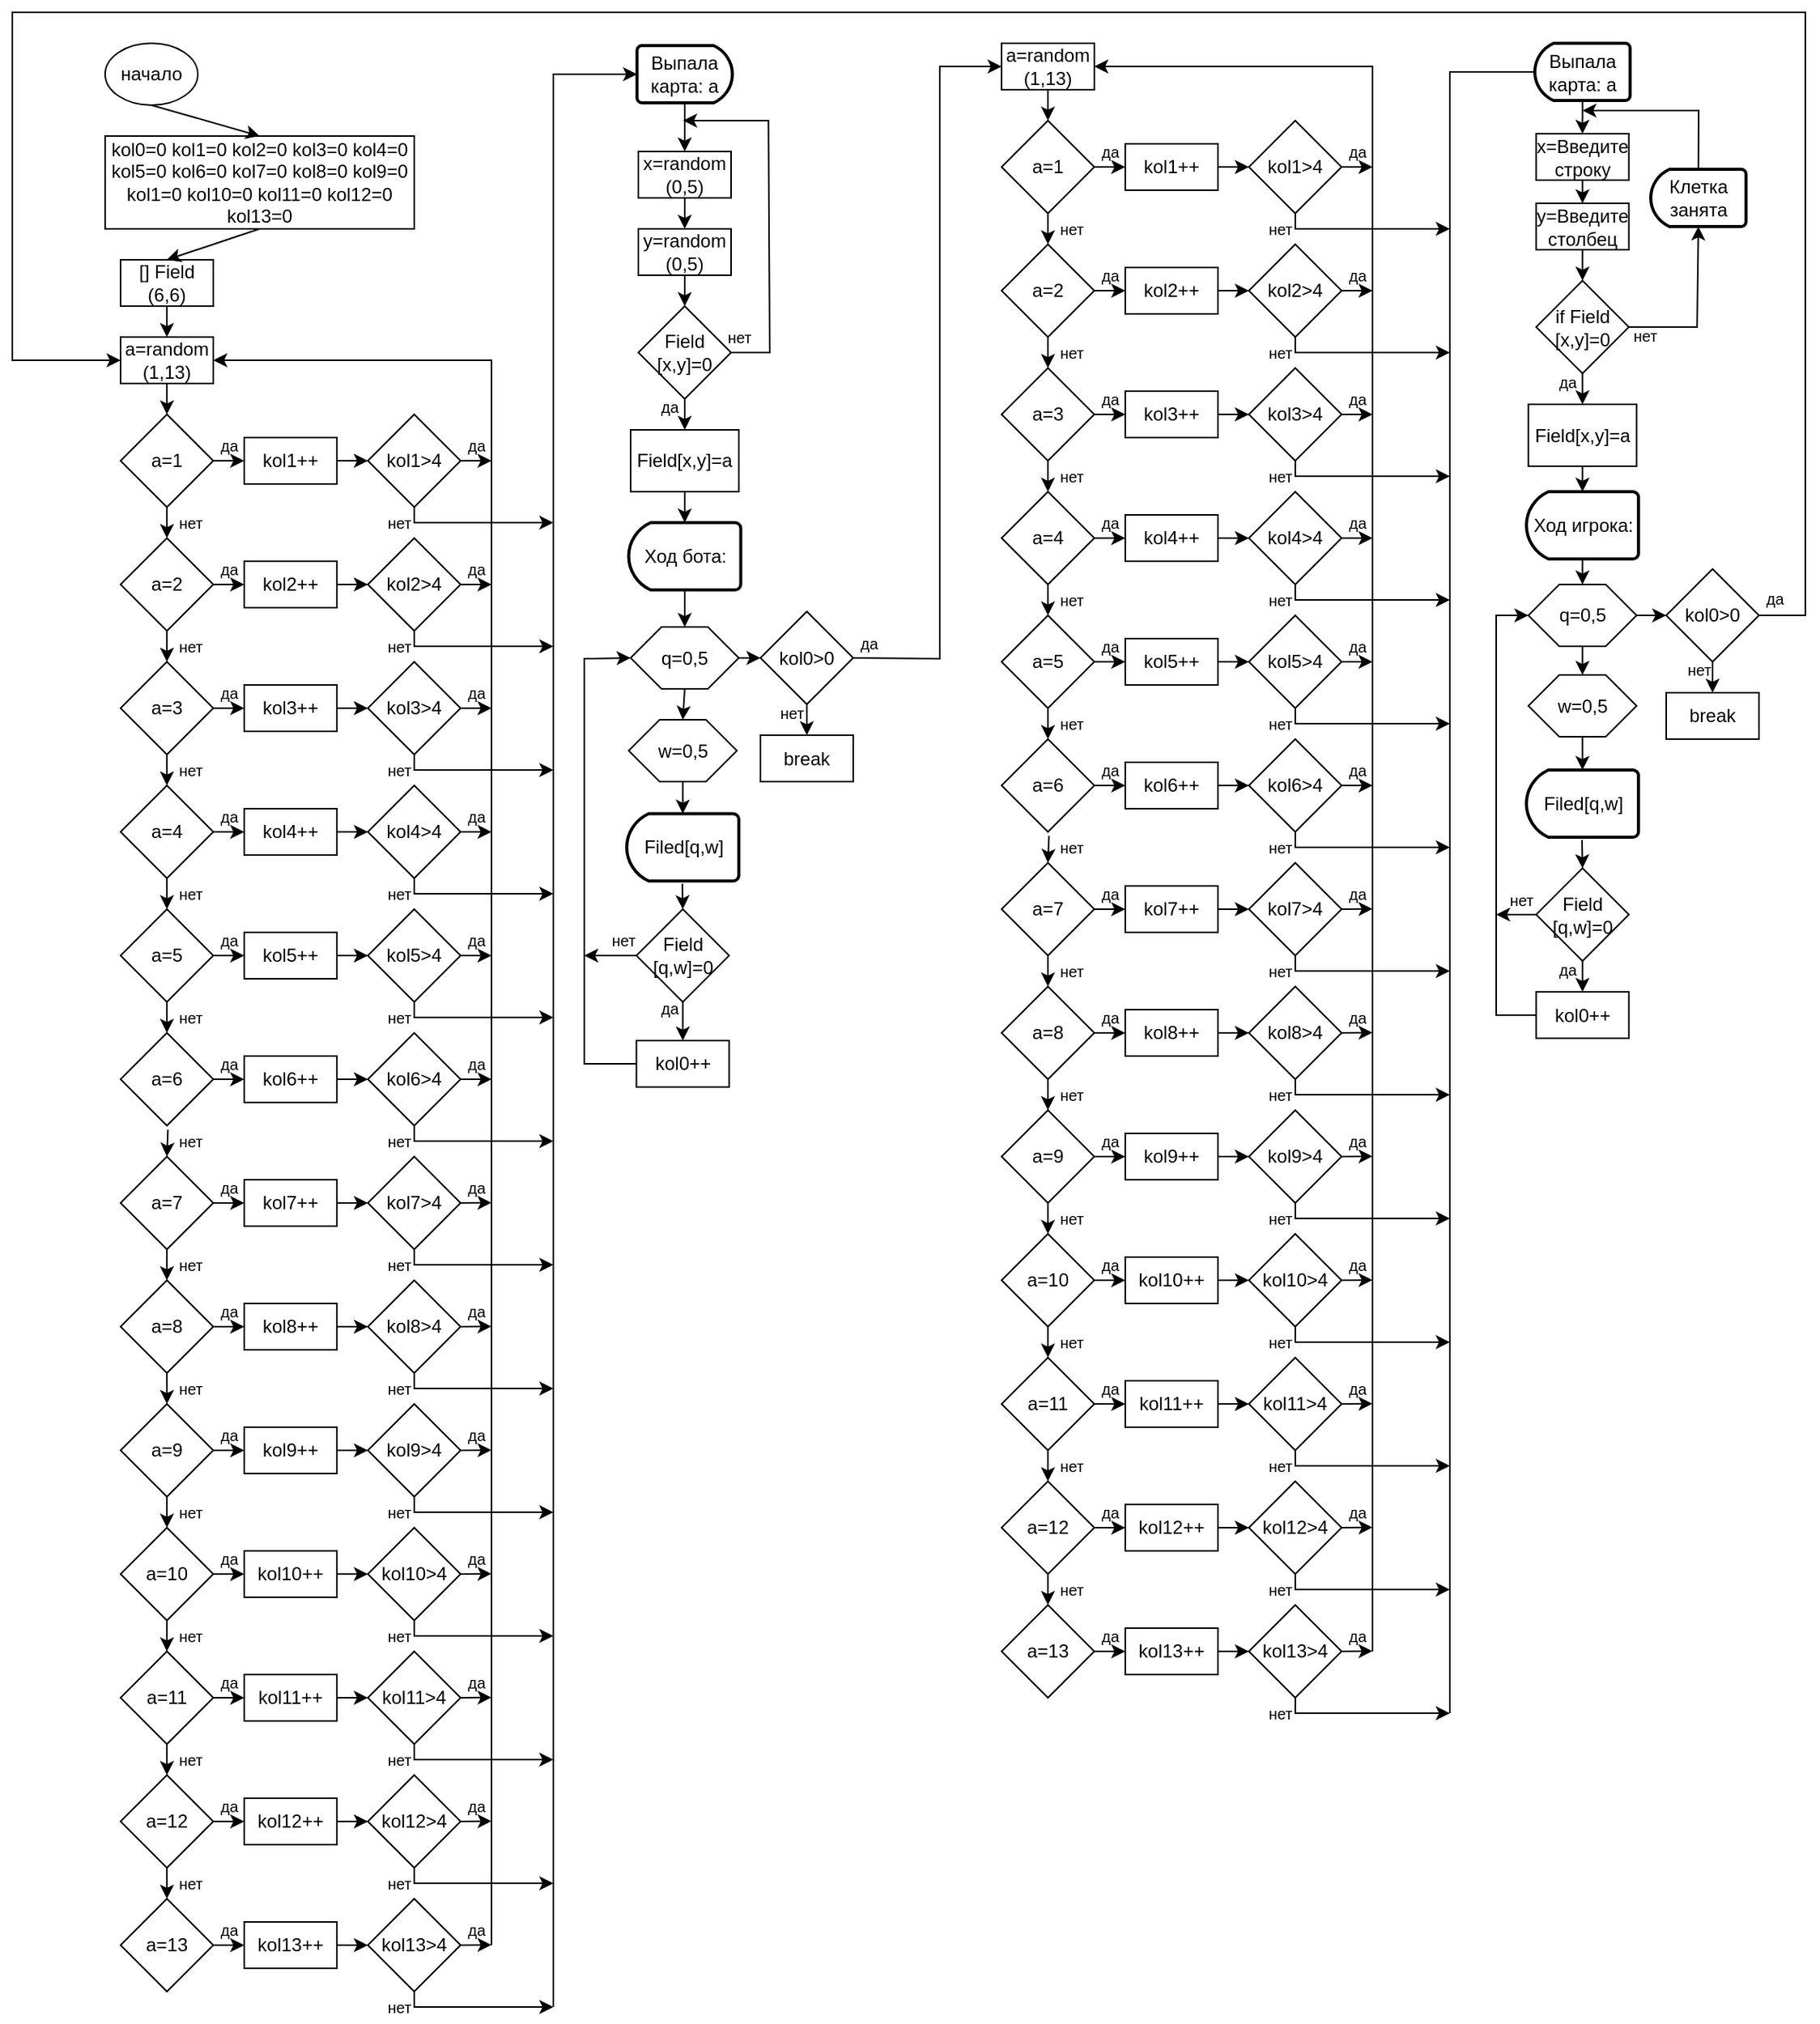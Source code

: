 <mxfile compressed="true" version="23.1.1" type="device"><diagram name="Страница — 1" id="l1Q54UGZInGL6hE3ycTI"><mxGraphModel dx="1593" dy="867" grid="1" gridSize="10" guides="1" tooltips="1" connect="1" arrows="1" fold="1" page="1" pageScale="1" pageWidth="827" pageHeight="1169" math="0" shadow="0"><root><mxCell id="0"/><mxCell id="1" parent="0"/><mxCell id="KEb5Ld5UJFXi7R-kTHFq-1" value="начало" style="ellipse;whiteSpace=wrap;html=1;" parent="1" vertex="1"><mxGeometry x="100" y="30" width="60" height="40" as="geometry"/></mxCell><mxCell id="KEb5Ld5UJFXi7R-kTHFq-2" value="а=random (1,13)" style="rounded=0;whiteSpace=wrap;html=1;" parent="1" vertex="1"><mxGeometry x="110" y="220" width="60" height="30" as="geometry"/></mxCell><mxCell id="KEb5Ld5UJFXi7R-kTHFq-3" value="a=1" style="rhombus;whiteSpace=wrap;html=1;" parent="1" vertex="1"><mxGeometry x="110" y="270" width="60" height="60" as="geometry"/></mxCell><mxCell id="KEb5Ld5UJFXi7R-kTHFq-4" value="kol1++" style="rounded=0;whiteSpace=wrap;html=1;" parent="1" vertex="1"><mxGeometry x="190" y="285" width="60" height="30" as="geometry"/></mxCell><mxCell id="KEb5Ld5UJFXi7R-kTHFq-6" value="" style="endArrow=classic;html=1;rounded=0;exitX=0.5;exitY=1;exitDx=0;exitDy=0;entryX=0.5;entryY=0;entryDx=0;entryDy=0;" parent="1" source="KEb5Ld5UJFXi7R-kTHFq-2" target="KEb5Ld5UJFXi7R-kTHFq-3" edge="1"><mxGeometry width="50" height="50" relative="1" as="geometry"><mxPoint x="150" y="210" as="sourcePoint"/><mxPoint x="150" y="230" as="targetPoint"/></mxGeometry></mxCell><mxCell id="KEb5Ld5UJFXi7R-kTHFq-7" value="" style="endArrow=classic;html=1;rounded=0;exitX=1;exitY=0.5;exitDx=0;exitDy=0;entryX=0;entryY=0.5;entryDx=0;entryDy=0;" parent="1" source="KEb5Ld5UJFXi7R-kTHFq-3" target="KEb5Ld5UJFXi7R-kTHFq-4" edge="1"><mxGeometry width="50" height="50" relative="1" as="geometry"><mxPoint x="180" y="260" as="sourcePoint"/><mxPoint x="180" y="280" as="targetPoint"/></mxGeometry></mxCell><mxCell id="KEb5Ld5UJFXi7R-kTHFq-8" value="a=2" style="rhombus;whiteSpace=wrap;html=1;" parent="1" vertex="1"><mxGeometry x="110" y="350" width="60" height="60" as="geometry"/></mxCell><mxCell id="KEb5Ld5UJFXi7R-kTHFq-9" value="kol2++" style="rounded=0;whiteSpace=wrap;html=1;" parent="1" vertex="1"><mxGeometry x="190" y="365" width="60" height="30" as="geometry"/></mxCell><mxCell id="KEb5Ld5UJFXi7R-kTHFq-10" value="" style="endArrow=classic;html=1;rounded=0;entryX=0.5;entryY=0;entryDx=0;entryDy=0;exitX=0.5;exitY=1;exitDx=0;exitDy=0;" parent="1" source="KEb5Ld5UJFXi7R-kTHFq-3" target="KEb5Ld5UJFXi7R-kTHFq-8" edge="1"><mxGeometry width="50" height="50" relative="1" as="geometry"><mxPoint x="170" y="340" as="sourcePoint"/><mxPoint x="150" y="310" as="targetPoint"/></mxGeometry></mxCell><mxCell id="KEb5Ld5UJFXi7R-kTHFq-11" value="" style="endArrow=classic;html=1;rounded=0;exitX=1;exitY=0.5;exitDx=0;exitDy=0;entryX=0;entryY=0.5;entryDx=0;entryDy=0;" parent="1" source="KEb5Ld5UJFXi7R-kTHFq-8" target="KEb5Ld5UJFXi7R-kTHFq-9" edge="1"><mxGeometry width="50" height="50" relative="1" as="geometry"><mxPoint x="180" y="340" as="sourcePoint"/><mxPoint x="180" y="360" as="targetPoint"/></mxGeometry></mxCell><mxCell id="KEb5Ld5UJFXi7R-kTHFq-12" value="a=3" style="rhombus;whiteSpace=wrap;html=1;" parent="1" vertex="1"><mxGeometry x="110" y="430" width="60" height="60" as="geometry"/></mxCell><mxCell id="KEb5Ld5UJFXi7R-kTHFq-13" value="kol3++" style="rounded=0;whiteSpace=wrap;html=1;" parent="1" vertex="1"><mxGeometry x="190" y="445" width="60" height="30" as="geometry"/></mxCell><mxCell id="KEb5Ld5UJFXi7R-kTHFq-14" value="" style="endArrow=classic;html=1;rounded=0;entryX=0.5;entryY=0;entryDx=0;entryDy=0;exitX=0.5;exitY=1;exitDx=0;exitDy=0;" parent="1" source="KEb5Ld5UJFXi7R-kTHFq-8" target="KEb5Ld5UJFXi7R-kTHFq-12" edge="1"><mxGeometry width="50" height="50" relative="1" as="geometry"><mxPoint x="150" y="420" as="sourcePoint"/><mxPoint x="150" y="390" as="targetPoint"/></mxGeometry></mxCell><mxCell id="KEb5Ld5UJFXi7R-kTHFq-15" value="" style="endArrow=classic;html=1;rounded=0;exitX=1;exitY=0.5;exitDx=0;exitDy=0;entryX=0;entryY=0.5;entryDx=0;entryDy=0;" parent="1" source="KEb5Ld5UJFXi7R-kTHFq-12" target="KEb5Ld5UJFXi7R-kTHFq-13" edge="1"><mxGeometry width="50" height="50" relative="1" as="geometry"><mxPoint x="180" y="420" as="sourcePoint"/><mxPoint x="180" y="440" as="targetPoint"/></mxGeometry></mxCell><mxCell id="KEb5Ld5UJFXi7R-kTHFq-16" value="a=4" style="rhombus;whiteSpace=wrap;html=1;" parent="1" vertex="1"><mxGeometry x="110" y="510" width="60" height="60" as="geometry"/></mxCell><mxCell id="KEb5Ld5UJFXi7R-kTHFq-17" value="kol4++" style="rounded=0;whiteSpace=wrap;html=1;" parent="1" vertex="1"><mxGeometry x="190" y="525" width="60" height="30" as="geometry"/></mxCell><mxCell id="KEb5Ld5UJFXi7R-kTHFq-18" value="" style="endArrow=classic;html=1;rounded=0;entryX=0.5;entryY=0;entryDx=0;entryDy=0;exitX=0.5;exitY=1;exitDx=0;exitDy=0;" parent="1" source="KEb5Ld5UJFXi7R-kTHFq-12" target="KEb5Ld5UJFXi7R-kTHFq-16" edge="1"><mxGeometry width="50" height="50" relative="1" as="geometry"><mxPoint x="150" y="500" as="sourcePoint"/><mxPoint x="150" y="470" as="targetPoint"/></mxGeometry></mxCell><mxCell id="KEb5Ld5UJFXi7R-kTHFq-19" value="" style="endArrow=classic;html=1;rounded=0;exitX=1;exitY=0.5;exitDx=0;exitDy=0;entryX=0;entryY=0.5;entryDx=0;entryDy=0;" parent="1" source="KEb5Ld5UJFXi7R-kTHFq-16" target="KEb5Ld5UJFXi7R-kTHFq-17" edge="1"><mxGeometry width="50" height="50" relative="1" as="geometry"><mxPoint x="180" y="500" as="sourcePoint"/><mxPoint x="180" y="520" as="targetPoint"/></mxGeometry></mxCell><mxCell id="KEb5Ld5UJFXi7R-kTHFq-20" value="a=5" style="rhombus;whiteSpace=wrap;html=1;" parent="1" vertex="1"><mxGeometry x="110" y="590" width="60" height="60" as="geometry"/></mxCell><mxCell id="KEb5Ld5UJFXi7R-kTHFq-21" value="kol5++" style="rounded=0;whiteSpace=wrap;html=1;" parent="1" vertex="1"><mxGeometry x="190" y="605" width="60" height="30" as="geometry"/></mxCell><mxCell id="KEb5Ld5UJFXi7R-kTHFq-22" value="" style="endArrow=classic;html=1;rounded=0;entryX=0.5;entryY=0;entryDx=0;entryDy=0;exitX=0.5;exitY=1;exitDx=0;exitDy=0;" parent="1" source="KEb5Ld5UJFXi7R-kTHFq-16" target="KEb5Ld5UJFXi7R-kTHFq-20" edge="1"><mxGeometry width="50" height="50" relative="1" as="geometry"><mxPoint x="160" y="580" as="sourcePoint"/><mxPoint x="150" y="550" as="targetPoint"/></mxGeometry></mxCell><mxCell id="KEb5Ld5UJFXi7R-kTHFq-23" value="" style="endArrow=classic;html=1;rounded=0;exitX=1;exitY=0.5;exitDx=0;exitDy=0;entryX=0;entryY=0.5;entryDx=0;entryDy=0;" parent="1" source="KEb5Ld5UJFXi7R-kTHFq-20" target="KEb5Ld5UJFXi7R-kTHFq-21" edge="1"><mxGeometry width="50" height="50" relative="1" as="geometry"><mxPoint x="180" y="580" as="sourcePoint"/><mxPoint x="180" y="600" as="targetPoint"/></mxGeometry></mxCell><mxCell id="KEb5Ld5UJFXi7R-kTHFq-24" value="a=6" style="rhombus;whiteSpace=wrap;html=1;" parent="1" vertex="1"><mxGeometry x="110" y="670" width="60" height="60" as="geometry"/></mxCell><mxCell id="KEb5Ld5UJFXi7R-kTHFq-25" value="kol6++" style="rounded=0;whiteSpace=wrap;html=1;" parent="1" vertex="1"><mxGeometry x="190" y="685" width="60" height="30" as="geometry"/></mxCell><mxCell id="KEb5Ld5UJFXi7R-kTHFq-26" value="" style="endArrow=classic;html=1;rounded=0;entryX=0.5;entryY=0;entryDx=0;entryDy=0;exitX=0.5;exitY=1;exitDx=0;exitDy=0;" parent="1" source="KEb5Ld5UJFXi7R-kTHFq-20" target="KEb5Ld5UJFXi7R-kTHFq-24" edge="1"><mxGeometry width="50" height="50" relative="1" as="geometry"><mxPoint x="150" y="660" as="sourcePoint"/><mxPoint x="150" y="630" as="targetPoint"/></mxGeometry></mxCell><mxCell id="KEb5Ld5UJFXi7R-kTHFq-27" value="" style="endArrow=classic;html=1;rounded=0;exitX=1;exitY=0.5;exitDx=0;exitDy=0;entryX=0;entryY=0.5;entryDx=0;entryDy=0;" parent="1" source="KEb5Ld5UJFXi7R-kTHFq-24" target="KEb5Ld5UJFXi7R-kTHFq-25" edge="1"><mxGeometry width="50" height="50" relative="1" as="geometry"><mxPoint x="180" y="660" as="sourcePoint"/><mxPoint x="180" y="680" as="targetPoint"/></mxGeometry></mxCell><mxCell id="KEb5Ld5UJFXi7R-kTHFq-28" value="a=7" style="rhombus;whiteSpace=wrap;html=1;" parent="1" vertex="1"><mxGeometry x="110" y="750" width="60" height="60" as="geometry"/></mxCell><mxCell id="KEb5Ld5UJFXi7R-kTHFq-29" value="kol7++" style="rounded=0;whiteSpace=wrap;html=1;" parent="1" vertex="1"><mxGeometry x="190" y="765" width="60" height="30" as="geometry"/></mxCell><mxCell id="KEb5Ld5UJFXi7R-kTHFq-30" value="" style="endArrow=classic;html=1;rounded=0;entryX=0.5;entryY=0;entryDx=0;entryDy=0;exitX=0.511;exitY=1.044;exitDx=0;exitDy=0;exitPerimeter=0;" parent="1" source="KEb5Ld5UJFXi7R-kTHFq-24" target="KEb5Ld5UJFXi7R-kTHFq-28" edge="1"><mxGeometry width="50" height="50" relative="1" as="geometry"><mxPoint x="160" y="740" as="sourcePoint"/><mxPoint x="150" y="710" as="targetPoint"/></mxGeometry></mxCell><mxCell id="KEb5Ld5UJFXi7R-kTHFq-31" value="" style="endArrow=classic;html=1;rounded=0;exitX=1;exitY=0.5;exitDx=0;exitDy=0;entryX=0;entryY=0.5;entryDx=0;entryDy=0;" parent="1" source="KEb5Ld5UJFXi7R-kTHFq-28" target="KEb5Ld5UJFXi7R-kTHFq-29" edge="1"><mxGeometry width="50" height="50" relative="1" as="geometry"><mxPoint x="180" y="740" as="sourcePoint"/><mxPoint x="180" y="760" as="targetPoint"/></mxGeometry></mxCell><mxCell id="KEb5Ld5UJFXi7R-kTHFq-32" value="a=8" style="rhombus;whiteSpace=wrap;html=1;" parent="1" vertex="1"><mxGeometry x="110" y="830" width="60" height="60" as="geometry"/></mxCell><mxCell id="KEb5Ld5UJFXi7R-kTHFq-33" value="kol8++" style="rounded=0;whiteSpace=wrap;html=1;" parent="1" vertex="1"><mxGeometry x="190" y="845" width="60" height="30" as="geometry"/></mxCell><mxCell id="KEb5Ld5UJFXi7R-kTHFq-34" value="" style="endArrow=classic;html=1;rounded=0;entryX=0.5;entryY=0;entryDx=0;entryDy=0;exitX=0.5;exitY=1;exitDx=0;exitDy=0;" parent="1" source="KEb5Ld5UJFXi7R-kTHFq-28" target="KEb5Ld5UJFXi7R-kTHFq-32" edge="1"><mxGeometry width="50" height="50" relative="1" as="geometry"><mxPoint x="160" y="820" as="sourcePoint"/><mxPoint x="150" y="790" as="targetPoint"/></mxGeometry></mxCell><mxCell id="KEb5Ld5UJFXi7R-kTHFq-35" value="" style="endArrow=classic;html=1;rounded=0;exitX=1;exitY=0.5;exitDx=0;exitDy=0;entryX=0;entryY=0.5;entryDx=0;entryDy=0;" parent="1" source="KEb5Ld5UJFXi7R-kTHFq-32" target="KEb5Ld5UJFXi7R-kTHFq-33" edge="1"><mxGeometry width="50" height="50" relative="1" as="geometry"><mxPoint x="180" y="820" as="sourcePoint"/><mxPoint x="180" y="840" as="targetPoint"/></mxGeometry></mxCell><mxCell id="KEb5Ld5UJFXi7R-kTHFq-36" value="a=9" style="rhombus;whiteSpace=wrap;html=1;" parent="1" vertex="1"><mxGeometry x="110" y="910" width="60" height="60" as="geometry"/></mxCell><mxCell id="KEb5Ld5UJFXi7R-kTHFq-37" value="kol9++" style="rounded=0;whiteSpace=wrap;html=1;" parent="1" vertex="1"><mxGeometry x="190" y="925" width="60" height="30" as="geometry"/></mxCell><mxCell id="KEb5Ld5UJFXi7R-kTHFq-38" value="" style="endArrow=classic;html=1;rounded=0;entryX=0.5;entryY=0;entryDx=0;entryDy=0;exitX=0.5;exitY=1;exitDx=0;exitDy=0;" parent="1" source="KEb5Ld5UJFXi7R-kTHFq-32" target="KEb5Ld5UJFXi7R-kTHFq-36" edge="1"><mxGeometry width="50" height="50" relative="1" as="geometry"><mxPoint x="150" y="900" as="sourcePoint"/><mxPoint x="150" y="870" as="targetPoint"/></mxGeometry></mxCell><mxCell id="KEb5Ld5UJFXi7R-kTHFq-39" value="" style="endArrow=classic;html=1;rounded=0;exitX=1;exitY=0.5;exitDx=0;exitDy=0;entryX=0;entryY=0.5;entryDx=0;entryDy=0;" parent="1" source="KEb5Ld5UJFXi7R-kTHFq-36" target="KEb5Ld5UJFXi7R-kTHFq-37" edge="1"><mxGeometry width="50" height="50" relative="1" as="geometry"><mxPoint x="180" y="900" as="sourcePoint"/><mxPoint x="180" y="920" as="targetPoint"/></mxGeometry></mxCell><mxCell id="KEb5Ld5UJFXi7R-kTHFq-40" value="a=10" style="rhombus;whiteSpace=wrap;html=1;" parent="1" vertex="1"><mxGeometry x="110" y="990" width="60" height="60" as="geometry"/></mxCell><mxCell id="KEb5Ld5UJFXi7R-kTHFq-41" value="kol10++" style="rounded=0;whiteSpace=wrap;html=1;" parent="1" vertex="1"><mxGeometry x="190" y="1005" width="60" height="30" as="geometry"/></mxCell><mxCell id="KEb5Ld5UJFXi7R-kTHFq-42" value="" style="endArrow=classic;html=1;rounded=0;entryX=0.5;entryY=0;entryDx=0;entryDy=0;exitX=0.5;exitY=1;exitDx=0;exitDy=0;" parent="1" source="KEb5Ld5UJFXi7R-kTHFq-36" target="KEb5Ld5UJFXi7R-kTHFq-40" edge="1"><mxGeometry width="50" height="50" relative="1" as="geometry"><mxPoint x="160" y="980" as="sourcePoint"/><mxPoint x="150" y="950" as="targetPoint"/></mxGeometry></mxCell><mxCell id="KEb5Ld5UJFXi7R-kTHFq-43" value="" style="endArrow=classic;html=1;rounded=0;exitX=1;exitY=0.5;exitDx=0;exitDy=0;entryX=0;entryY=0.5;entryDx=0;entryDy=0;" parent="1" source="KEb5Ld5UJFXi7R-kTHFq-40" target="KEb5Ld5UJFXi7R-kTHFq-41" edge="1"><mxGeometry width="50" height="50" relative="1" as="geometry"><mxPoint x="180" y="980" as="sourcePoint"/><mxPoint x="180" y="1000" as="targetPoint"/></mxGeometry></mxCell><mxCell id="KEb5Ld5UJFXi7R-kTHFq-44" value="a=11" style="rhombus;whiteSpace=wrap;html=1;" parent="1" vertex="1"><mxGeometry x="110" y="1070" width="60" height="60" as="geometry"/></mxCell><mxCell id="KEb5Ld5UJFXi7R-kTHFq-45" value="kol11++" style="rounded=0;whiteSpace=wrap;html=1;" parent="1" vertex="1"><mxGeometry x="190" y="1085" width="60" height="30" as="geometry"/></mxCell><mxCell id="KEb5Ld5UJFXi7R-kTHFq-46" value="" style="endArrow=classic;html=1;rounded=0;entryX=0.5;entryY=0;entryDx=0;entryDy=0;exitX=0.5;exitY=1;exitDx=0;exitDy=0;" parent="1" source="KEb5Ld5UJFXi7R-kTHFq-40" target="KEb5Ld5UJFXi7R-kTHFq-44" edge="1"><mxGeometry width="50" height="50" relative="1" as="geometry"><mxPoint x="150" y="1060" as="sourcePoint"/><mxPoint x="150" y="1030" as="targetPoint"/></mxGeometry></mxCell><mxCell id="KEb5Ld5UJFXi7R-kTHFq-47" value="" style="endArrow=classic;html=1;rounded=0;exitX=1;exitY=0.5;exitDx=0;exitDy=0;entryX=0;entryY=0.5;entryDx=0;entryDy=0;" parent="1" source="KEb5Ld5UJFXi7R-kTHFq-44" target="KEb5Ld5UJFXi7R-kTHFq-45" edge="1"><mxGeometry width="50" height="50" relative="1" as="geometry"><mxPoint x="180" y="1060" as="sourcePoint"/><mxPoint x="180" y="1080" as="targetPoint"/></mxGeometry></mxCell><mxCell id="KEb5Ld5UJFXi7R-kTHFq-48" value="a=12" style="rhombus;whiteSpace=wrap;html=1;" parent="1" vertex="1"><mxGeometry x="110" y="1150" width="60" height="60" as="geometry"/></mxCell><mxCell id="KEb5Ld5UJFXi7R-kTHFq-49" value="kol12++" style="rounded=0;whiteSpace=wrap;html=1;" parent="1" vertex="1"><mxGeometry x="190" y="1165" width="60" height="30" as="geometry"/></mxCell><mxCell id="KEb5Ld5UJFXi7R-kTHFq-50" value="" style="endArrow=classic;html=1;rounded=0;entryX=0.5;entryY=0;entryDx=0;entryDy=0;exitX=0.5;exitY=1;exitDx=0;exitDy=0;" parent="1" source="KEb5Ld5UJFXi7R-kTHFq-44" target="KEb5Ld5UJFXi7R-kTHFq-48" edge="1"><mxGeometry width="50" height="50" relative="1" as="geometry"><mxPoint x="170" y="1140" as="sourcePoint"/><mxPoint x="150" y="1110" as="targetPoint"/></mxGeometry></mxCell><mxCell id="KEb5Ld5UJFXi7R-kTHFq-51" value="" style="endArrow=classic;html=1;rounded=0;exitX=1;exitY=0.5;exitDx=0;exitDy=0;entryX=0;entryY=0.5;entryDx=0;entryDy=0;" parent="1" source="KEb5Ld5UJFXi7R-kTHFq-48" target="KEb5Ld5UJFXi7R-kTHFq-49" edge="1"><mxGeometry width="50" height="50" relative="1" as="geometry"><mxPoint x="180" y="1140" as="sourcePoint"/><mxPoint x="180" y="1160" as="targetPoint"/></mxGeometry></mxCell><mxCell id="KEb5Ld5UJFXi7R-kTHFq-52" value="a=13" style="rhombus;whiteSpace=wrap;html=1;" parent="1" vertex="1"><mxGeometry x="110" y="1230" width="60" height="60" as="geometry"/></mxCell><mxCell id="KEb5Ld5UJFXi7R-kTHFq-53" value="kol13++" style="rounded=0;whiteSpace=wrap;html=1;" parent="1" vertex="1"><mxGeometry x="190" y="1245" width="60" height="30" as="geometry"/></mxCell><mxCell id="KEb5Ld5UJFXi7R-kTHFq-54" value="" style="endArrow=classic;html=1;rounded=0;entryX=0.5;entryY=0;entryDx=0;entryDy=0;exitX=0.5;exitY=1;exitDx=0;exitDy=0;" parent="1" source="KEb5Ld5UJFXi7R-kTHFq-48" target="KEb5Ld5UJFXi7R-kTHFq-52" edge="1"><mxGeometry width="50" height="50" relative="1" as="geometry"><mxPoint x="160" y="1220" as="sourcePoint"/><mxPoint x="150" y="1190" as="targetPoint"/></mxGeometry></mxCell><mxCell id="KEb5Ld5UJFXi7R-kTHFq-55" value="" style="endArrow=classic;html=1;rounded=0;exitX=1;exitY=0.5;exitDx=0;exitDy=0;entryX=0;entryY=0.5;entryDx=0;entryDy=0;" parent="1" source="KEb5Ld5UJFXi7R-kTHFq-52" target="KEb5Ld5UJFXi7R-kTHFq-53" edge="1"><mxGeometry width="50" height="50" relative="1" as="geometry"><mxPoint x="180" y="1220" as="sourcePoint"/><mxPoint x="180" y="1240" as="targetPoint"/></mxGeometry></mxCell><mxCell id="KEb5Ld5UJFXi7R-kTHFq-56" value="" style="endArrow=classic;html=1;rounded=0;exitX=1;exitY=0.5;exitDx=0;exitDy=0;entryX=0;entryY=0.5;entryDx=0;entryDy=0;" parent="1" source="KEb5Ld5UJFXi7R-kTHFq-4" target="KEb5Ld5UJFXi7R-kTHFq-57" edge="1"><mxGeometry width="50" height="50" relative="1" as="geometry"><mxPoint x="180" y="310" as="sourcePoint"/><mxPoint x="260" y="330" as="targetPoint"/></mxGeometry></mxCell><mxCell id="KEb5Ld5UJFXi7R-kTHFq-57" value="kol1&amp;gt;4" style="rhombus;whiteSpace=wrap;html=1;" parent="1" vertex="1"><mxGeometry x="270" y="270" width="60" height="60" as="geometry"/></mxCell><mxCell id="KEb5Ld5UJFXi7R-kTHFq-58" value="" style="endArrow=classic;html=1;rounded=0;entryX=0;entryY=0.5;entryDx=0;entryDy=0;exitX=1;exitY=0.5;exitDx=0;exitDy=0;" parent="1" source="KEb5Ld5UJFXi7R-kTHFq-9" target="KEb5Ld5UJFXi7R-kTHFq-59" edge="1"><mxGeometry width="50" height="50" relative="1" as="geometry"><mxPoint x="260" y="400" as="sourcePoint"/><mxPoint x="260" y="410" as="targetPoint"/></mxGeometry></mxCell><mxCell id="KEb5Ld5UJFXi7R-kTHFq-59" value="kol2&amp;gt;4" style="rhombus;whiteSpace=wrap;html=1;" parent="1" vertex="1"><mxGeometry x="270" y="350" width="60" height="60" as="geometry"/></mxCell><mxCell id="KEb5Ld5UJFXi7R-kTHFq-60" value="" style="endArrow=classic;html=1;rounded=0;entryX=0;entryY=0.5;entryDx=0;entryDy=0;exitX=1;exitY=0.5;exitDx=0;exitDy=0;" parent="1" source="KEb5Ld5UJFXi7R-kTHFq-13" target="KEb5Ld5UJFXi7R-kTHFq-61" edge="1"><mxGeometry width="50" height="50" relative="1" as="geometry"><mxPoint x="260" y="480" as="sourcePoint"/><mxPoint x="260" y="490" as="targetPoint"/></mxGeometry></mxCell><mxCell id="KEb5Ld5UJFXi7R-kTHFq-61" value="kol3&amp;gt;4" style="rhombus;whiteSpace=wrap;html=1;" parent="1" vertex="1"><mxGeometry x="270" y="430" width="60" height="60" as="geometry"/></mxCell><mxCell id="KEb5Ld5UJFXi7R-kTHFq-62" value="" style="endArrow=classic;html=1;rounded=0;entryX=0;entryY=0.5;entryDx=0;entryDy=0;exitX=1;exitY=0.5;exitDx=0;exitDy=0;" parent="1" source="KEb5Ld5UJFXi7R-kTHFq-17" target="KEb5Ld5UJFXi7R-kTHFq-63" edge="1"><mxGeometry width="50" height="50" relative="1" as="geometry"><mxPoint x="260" y="560" as="sourcePoint"/><mxPoint x="260" y="570" as="targetPoint"/></mxGeometry></mxCell><mxCell id="KEb5Ld5UJFXi7R-kTHFq-63" value="kol4&amp;gt;4" style="rhombus;whiteSpace=wrap;html=1;" parent="1" vertex="1"><mxGeometry x="270" y="510" width="60" height="60" as="geometry"/></mxCell><mxCell id="KEb5Ld5UJFXi7R-kTHFq-64" value="" style="endArrow=classic;html=1;rounded=0;entryX=0;entryY=0.5;entryDx=0;entryDy=0;exitX=1;exitY=0.5;exitDx=0;exitDy=0;" parent="1" source="KEb5Ld5UJFXi7R-kTHFq-21" target="KEb5Ld5UJFXi7R-kTHFq-65" edge="1"><mxGeometry width="50" height="50" relative="1" as="geometry"><mxPoint x="260" y="640" as="sourcePoint"/><mxPoint x="260" y="650" as="targetPoint"/></mxGeometry></mxCell><mxCell id="KEb5Ld5UJFXi7R-kTHFq-65" value="kol5&amp;gt;4" style="rhombus;whiteSpace=wrap;html=1;" parent="1" vertex="1"><mxGeometry x="270" y="590" width="60" height="60" as="geometry"/></mxCell><mxCell id="KEb5Ld5UJFXi7R-kTHFq-66" value="" style="endArrow=classic;html=1;rounded=0;entryX=0;entryY=0.5;entryDx=0;entryDy=0;exitX=1;exitY=0.5;exitDx=0;exitDy=0;" parent="1" source="KEb5Ld5UJFXi7R-kTHFq-25" target="KEb5Ld5UJFXi7R-kTHFq-67" edge="1"><mxGeometry width="50" height="50" relative="1" as="geometry"><mxPoint x="260" y="720" as="sourcePoint"/><mxPoint x="260" y="730" as="targetPoint"/></mxGeometry></mxCell><mxCell id="KEb5Ld5UJFXi7R-kTHFq-67" value="kol6&amp;gt;4" style="rhombus;whiteSpace=wrap;html=1;" parent="1" vertex="1"><mxGeometry x="270" y="670" width="60" height="60" as="geometry"/></mxCell><mxCell id="KEb5Ld5UJFXi7R-kTHFq-68" value="" style="endArrow=classic;html=1;rounded=0;entryX=0;entryY=0.5;entryDx=0;entryDy=0;exitX=1;exitY=0.5;exitDx=0;exitDy=0;" parent="1" source="KEb5Ld5UJFXi7R-kTHFq-29" target="KEb5Ld5UJFXi7R-kTHFq-69" edge="1"><mxGeometry width="50" height="50" relative="1" as="geometry"><mxPoint x="260" y="800" as="sourcePoint"/><mxPoint x="260" y="810" as="targetPoint"/></mxGeometry></mxCell><mxCell id="KEb5Ld5UJFXi7R-kTHFq-69" value="kol7&amp;gt;4" style="rhombus;whiteSpace=wrap;html=1;" parent="1" vertex="1"><mxGeometry x="270" y="750" width="60" height="60" as="geometry"/></mxCell><mxCell id="KEb5Ld5UJFXi7R-kTHFq-70" value="" style="endArrow=classic;html=1;rounded=0;entryX=0;entryY=0.5;entryDx=0;entryDy=0;exitX=1;exitY=0.5;exitDx=0;exitDy=0;" parent="1" source="KEb5Ld5UJFXi7R-kTHFq-33" target="KEb5Ld5UJFXi7R-kTHFq-71" edge="1"><mxGeometry width="50" height="50" relative="1" as="geometry"><mxPoint x="260" y="880" as="sourcePoint"/><mxPoint x="260" y="890" as="targetPoint"/></mxGeometry></mxCell><mxCell id="KEb5Ld5UJFXi7R-kTHFq-71" value="kol8&amp;gt;4" style="rhombus;whiteSpace=wrap;html=1;" parent="1" vertex="1"><mxGeometry x="270" y="830" width="60" height="60" as="geometry"/></mxCell><mxCell id="KEb5Ld5UJFXi7R-kTHFq-72" value="" style="endArrow=classic;html=1;rounded=0;entryX=0;entryY=0.5;entryDx=0;entryDy=0;exitX=1;exitY=0.5;exitDx=0;exitDy=0;" parent="1" source="KEb5Ld5UJFXi7R-kTHFq-37" target="KEb5Ld5UJFXi7R-kTHFq-73" edge="1"><mxGeometry width="50" height="50" relative="1" as="geometry"><mxPoint x="260" y="960" as="sourcePoint"/><mxPoint x="260" y="970" as="targetPoint"/></mxGeometry></mxCell><mxCell id="KEb5Ld5UJFXi7R-kTHFq-73" value="kol9&amp;gt;4" style="rhombus;whiteSpace=wrap;html=1;" parent="1" vertex="1"><mxGeometry x="270" y="910" width="60" height="60" as="geometry"/></mxCell><mxCell id="KEb5Ld5UJFXi7R-kTHFq-74" value="" style="endArrow=classic;html=1;rounded=0;entryX=0;entryY=0.5;entryDx=0;entryDy=0;exitX=1;exitY=0.5;exitDx=0;exitDy=0;" parent="1" source="KEb5Ld5UJFXi7R-kTHFq-41" target="KEb5Ld5UJFXi7R-kTHFq-75" edge="1"><mxGeometry width="50" height="50" relative="1" as="geometry"><mxPoint x="260" y="1030" as="sourcePoint"/><mxPoint x="260" y="1050" as="targetPoint"/></mxGeometry></mxCell><mxCell id="KEb5Ld5UJFXi7R-kTHFq-75" value="kol10&amp;gt;4" style="rhombus;whiteSpace=wrap;html=1;" parent="1" vertex="1"><mxGeometry x="270" y="990" width="60" height="60" as="geometry"/></mxCell><mxCell id="KEb5Ld5UJFXi7R-kTHFq-76" value="" style="endArrow=classic;html=1;rounded=0;entryX=0;entryY=0.5;entryDx=0;entryDy=0;exitX=1;exitY=0.5;exitDx=0;exitDy=0;" parent="1" source="KEb5Ld5UJFXi7R-kTHFq-45" target="KEb5Ld5UJFXi7R-kTHFq-77" edge="1"><mxGeometry width="50" height="50" relative="1" as="geometry"><mxPoint x="260" y="1120" as="sourcePoint"/><mxPoint x="260" y="1130" as="targetPoint"/></mxGeometry></mxCell><mxCell id="KEb5Ld5UJFXi7R-kTHFq-77" value="kol11&amp;gt;4" style="rhombus;whiteSpace=wrap;html=1;" parent="1" vertex="1"><mxGeometry x="270" y="1070" width="60" height="60" as="geometry"/></mxCell><mxCell id="KEb5Ld5UJFXi7R-kTHFq-78" value="" style="endArrow=classic;html=1;rounded=0;entryX=0;entryY=0.5;entryDx=0;entryDy=0;exitX=1;exitY=0.5;exitDx=0;exitDy=0;" parent="1" source="KEb5Ld5UJFXi7R-kTHFq-49" target="KEb5Ld5UJFXi7R-kTHFq-79" edge="1"><mxGeometry width="50" height="50" relative="1" as="geometry"><mxPoint x="260" y="1190" as="sourcePoint"/><mxPoint x="260" y="1210" as="targetPoint"/></mxGeometry></mxCell><mxCell id="KEb5Ld5UJFXi7R-kTHFq-79" value="kol12&amp;gt;4" style="rhombus;whiteSpace=wrap;html=1;" parent="1" vertex="1"><mxGeometry x="270" y="1150" width="60" height="60" as="geometry"/></mxCell><mxCell id="KEb5Ld5UJFXi7R-kTHFq-80" value="" style="endArrow=classic;html=1;rounded=0;entryX=0;entryY=0.5;entryDx=0;entryDy=0;exitX=1;exitY=0.5;exitDx=0;exitDy=0;" parent="1" source="KEb5Ld5UJFXi7R-kTHFq-53" target="KEb5Ld5UJFXi7R-kTHFq-81" edge="1"><mxGeometry width="50" height="50" relative="1" as="geometry"><mxPoint x="260" y="1240" as="sourcePoint"/><mxPoint x="260" y="1290" as="targetPoint"/></mxGeometry></mxCell><mxCell id="KEb5Ld5UJFXi7R-kTHFq-81" value="kol13&amp;gt;4" style="rhombus;whiteSpace=wrap;html=1;" parent="1" vertex="1"><mxGeometry x="270" y="1230" width="60" height="60" as="geometry"/></mxCell><mxCell id="KEb5Ld5UJFXi7R-kTHFq-82" value="" style="endArrow=classic;html=1;rounded=0;entryX=1;entryY=0.5;entryDx=0;entryDy=0;" parent="1" target="KEb5Ld5UJFXi7R-kTHFq-2" edge="1"><mxGeometry width="50" height="50" relative="1" as="geometry"><mxPoint x="350" y="1260" as="sourcePoint"/><mxPoint x="450" y="380" as="targetPoint"/><Array as="points"><mxPoint x="350" y="235"/></Array></mxGeometry></mxCell><mxCell id="KEb5Ld5UJFXi7R-kTHFq-83" value="" style="endArrow=classic;html=1;rounded=0;exitX=1;exitY=0.5;exitDx=0;exitDy=0;" parent="1" source="KEb5Ld5UJFXi7R-kTHFq-57" edge="1"><mxGeometry width="50" height="50" relative="1" as="geometry"><mxPoint x="400" y="430" as="sourcePoint"/><mxPoint x="350" y="300" as="targetPoint"/></mxGeometry></mxCell><mxCell id="KEb5Ld5UJFXi7R-kTHFq-85" value="" style="endArrow=classic;html=1;rounded=0;exitX=1;exitY=0.5;exitDx=0;exitDy=0;" parent="1" source="KEb5Ld5UJFXi7R-kTHFq-59" edge="1"><mxGeometry width="50" height="50" relative="1" as="geometry"><mxPoint x="340" y="310" as="sourcePoint"/><mxPoint x="350" y="380" as="targetPoint"/></mxGeometry></mxCell><mxCell id="KEb5Ld5UJFXi7R-kTHFq-86" value="" style="endArrow=classic;html=1;rounded=0;exitX=1;exitY=0.5;exitDx=0;exitDy=0;" parent="1" source="KEb5Ld5UJFXi7R-kTHFq-61" edge="1"><mxGeometry width="50" height="50" relative="1" as="geometry"><mxPoint x="350" y="320" as="sourcePoint"/><mxPoint x="350" y="460" as="targetPoint"/></mxGeometry></mxCell><mxCell id="KEb5Ld5UJFXi7R-kTHFq-87" value="" style="endArrow=classic;html=1;rounded=0;exitX=1;exitY=0.5;exitDx=0;exitDy=0;" parent="1" source="KEb5Ld5UJFXi7R-kTHFq-63" edge="1"><mxGeometry width="50" height="50" relative="1" as="geometry"><mxPoint x="360" y="330" as="sourcePoint"/><mxPoint x="350" y="540" as="targetPoint"/></mxGeometry></mxCell><mxCell id="KEb5Ld5UJFXi7R-kTHFq-88" value="" style="endArrow=classic;html=1;rounded=0;exitX=1;exitY=0.5;exitDx=0;exitDy=0;" parent="1" source="KEb5Ld5UJFXi7R-kTHFq-65" edge="1"><mxGeometry width="50" height="50" relative="1" as="geometry"><mxPoint x="360" y="610" as="sourcePoint"/><mxPoint x="350" y="620" as="targetPoint"/></mxGeometry></mxCell><mxCell id="KEb5Ld5UJFXi7R-kTHFq-89" value="" style="endArrow=classic;html=1;rounded=0;exitX=1;exitY=0.5;exitDx=0;exitDy=0;" parent="1" source="KEb5Ld5UJFXi7R-kTHFq-67" edge="1"><mxGeometry width="50" height="50" relative="1" as="geometry"><mxPoint x="380" y="350" as="sourcePoint"/><mxPoint x="350" y="700" as="targetPoint"/></mxGeometry></mxCell><mxCell id="KEb5Ld5UJFXi7R-kTHFq-90" value="" style="endArrow=classic;html=1;rounded=0;exitX=1;exitY=0.5;exitDx=0;exitDy=0;" parent="1" source="KEb5Ld5UJFXi7R-kTHFq-69" edge="1"><mxGeometry width="50" height="50" relative="1" as="geometry"><mxPoint x="340" y="770" as="sourcePoint"/><mxPoint x="350" y="779.83" as="targetPoint"/></mxGeometry></mxCell><mxCell id="KEb5Ld5UJFXi7R-kTHFq-91" value="" style="endArrow=classic;html=1;rounded=0;exitX=1;exitY=0.5;exitDx=0;exitDy=0;" parent="1" source="KEb5Ld5UJFXi7R-kTHFq-71" edge="1"><mxGeometry width="50" height="50" relative="1" as="geometry"><mxPoint x="370" y="880" as="sourcePoint"/><mxPoint x="350" y="859.83" as="targetPoint"/></mxGeometry></mxCell><mxCell id="KEb5Ld5UJFXi7R-kTHFq-92" value="" style="endArrow=classic;html=1;rounded=0;exitX=1;exitY=0.5;exitDx=0;exitDy=0;" parent="1" source="KEb5Ld5UJFXi7R-kTHFq-73" edge="1"><mxGeometry width="50" height="50" relative="1" as="geometry"><mxPoint x="380" y="950" as="sourcePoint"/><mxPoint x="350" y="939.83" as="targetPoint"/></mxGeometry></mxCell><mxCell id="KEb5Ld5UJFXi7R-kTHFq-93" value="" style="endArrow=classic;html=1;rounded=0;exitX=1;exitY=0.5;exitDx=0;exitDy=0;" parent="1" source="KEb5Ld5UJFXi7R-kTHFq-75" edge="1"><mxGeometry width="50" height="50" relative="1" as="geometry"><mxPoint x="370" y="1050" as="sourcePoint"/><mxPoint x="350" y="1019.83" as="targetPoint"/></mxGeometry></mxCell><mxCell id="KEb5Ld5UJFXi7R-kTHFq-94" value="" style="endArrow=classic;html=1;rounded=0;exitX=1;exitY=0.5;exitDx=0;exitDy=0;" parent="1" source="KEb5Ld5UJFXi7R-kTHFq-77" edge="1"><mxGeometry width="50" height="50" relative="1" as="geometry"><mxPoint x="370" y="1110" as="sourcePoint"/><mxPoint x="350" y="1099.83" as="targetPoint"/></mxGeometry></mxCell><mxCell id="KEb5Ld5UJFXi7R-kTHFq-95" value="" style="endArrow=classic;html=1;rounded=0;exitX=1;exitY=0.5;exitDx=0;exitDy=0;" parent="1" source="KEb5Ld5UJFXi7R-kTHFq-79" edge="1"><mxGeometry width="50" height="50" relative="1" as="geometry"><mxPoint x="360" y="1160" as="sourcePoint"/><mxPoint x="350" y="1179.83" as="targetPoint"/></mxGeometry></mxCell><mxCell id="KEb5Ld5UJFXi7R-kTHFq-96" value="" style="endArrow=classic;html=1;rounded=0;exitX=1;exitY=0.5;exitDx=0;exitDy=0;" parent="1" source="KEb5Ld5UJFXi7R-kTHFq-81" edge="1"><mxGeometry width="50" height="50" relative="1" as="geometry"><mxPoint x="360" y="1240" as="sourcePoint"/><mxPoint x="350" y="1259.83" as="targetPoint"/></mxGeometry></mxCell><mxCell id="KEb5Ld5UJFXi7R-kTHFq-99" value="да" style="text;align=center;verticalAlign=middle;resizable=1;points=[];autosize=1;strokeColor=none;fillColor=none;fontSize=10;html=1;movable=1;rotatable=1;deletable=1;editable=1;locked=0;connectable=1;" parent="1" vertex="1"><mxGeometry x="170" y="280" width="20" height="20" as="geometry"/></mxCell><mxCell id="KEb5Ld5UJFXi7R-kTHFq-100" value="да" style="text;align=center;verticalAlign=middle;resizable=1;points=[];autosize=1;strokeColor=none;fillColor=none;fontSize=10;html=1;movable=1;rotatable=1;deletable=1;editable=1;locked=0;connectable=1;" parent="1" vertex="1"><mxGeometry x="170" y="360" width="20" height="20" as="geometry"/></mxCell><mxCell id="KEb5Ld5UJFXi7R-kTHFq-101" value="да" style="text;align=center;verticalAlign=middle;resizable=1;points=[];autosize=1;strokeColor=none;fillColor=none;fontSize=10;html=1;movable=1;rotatable=1;deletable=1;editable=1;locked=0;connectable=1;" parent="1" vertex="1"><mxGeometry x="170" y="440" width="20" height="20" as="geometry"/></mxCell><mxCell id="KEb5Ld5UJFXi7R-kTHFq-102" value="да" style="text;align=center;verticalAlign=middle;resizable=1;points=[];autosize=1;strokeColor=none;fillColor=none;fontSize=10;html=1;movable=1;rotatable=1;deletable=1;editable=1;locked=0;connectable=1;" parent="1" vertex="1"><mxGeometry x="170" y="520" width="20" height="20" as="geometry"/></mxCell><mxCell id="KEb5Ld5UJFXi7R-kTHFq-103" value="да" style="text;align=center;verticalAlign=middle;resizable=1;points=[];autosize=1;strokeColor=none;fillColor=none;fontSize=10;html=1;movable=1;rotatable=1;deletable=1;editable=1;locked=0;connectable=1;" parent="1" vertex="1"><mxGeometry x="170" y="600" width="20" height="20" as="geometry"/></mxCell><mxCell id="KEb5Ld5UJFXi7R-kTHFq-104" value="да" style="text;align=center;verticalAlign=middle;resizable=1;points=[];autosize=1;strokeColor=none;fillColor=none;fontSize=10;html=1;movable=1;rotatable=1;deletable=1;editable=1;locked=0;connectable=1;" parent="1" vertex="1"><mxGeometry x="170" y="680" width="20" height="20" as="geometry"/></mxCell><mxCell id="KEb5Ld5UJFXi7R-kTHFq-105" value="да" style="text;align=center;verticalAlign=middle;resizable=1;points=[];autosize=1;strokeColor=none;fillColor=none;fontSize=10;html=1;movable=1;rotatable=1;deletable=1;editable=1;locked=0;connectable=1;" parent="1" vertex="1"><mxGeometry x="170" y="760" width="20" height="20" as="geometry"/></mxCell><mxCell id="KEb5Ld5UJFXi7R-kTHFq-106" value="да" style="text;align=center;verticalAlign=middle;resizable=1;points=[];autosize=1;strokeColor=none;fillColor=none;fontSize=10;html=1;movable=1;rotatable=1;deletable=1;editable=1;locked=0;connectable=1;" parent="1" vertex="1"><mxGeometry x="170" y="840" width="20" height="20" as="geometry"/></mxCell><mxCell id="KEb5Ld5UJFXi7R-kTHFq-107" value="да" style="text;align=center;verticalAlign=middle;resizable=1;points=[];autosize=1;strokeColor=none;fillColor=none;fontSize=10;html=1;movable=1;rotatable=1;deletable=1;editable=1;locked=0;connectable=1;" parent="1" vertex="1"><mxGeometry x="170" y="920" width="20" height="20" as="geometry"/></mxCell><mxCell id="KEb5Ld5UJFXi7R-kTHFq-110" value="да" style="text;align=center;verticalAlign=middle;resizable=1;points=[];autosize=1;strokeColor=none;fillColor=none;fontSize=10;html=1;movable=1;rotatable=1;deletable=1;editable=1;locked=0;connectable=1;" parent="1" vertex="1"><mxGeometry x="170" y="1000" width="20" height="20" as="geometry"/></mxCell><mxCell id="KEb5Ld5UJFXi7R-kTHFq-111" value="да" style="text;align=center;verticalAlign=middle;resizable=1;points=[];autosize=1;strokeColor=none;fillColor=none;fontSize=10;html=1;movable=1;rotatable=1;deletable=1;editable=1;locked=0;connectable=1;" parent="1" vertex="1"><mxGeometry x="170" y="1080" width="20" height="20" as="geometry"/></mxCell><mxCell id="KEb5Ld5UJFXi7R-kTHFq-112" value="да" style="text;align=center;verticalAlign=middle;resizable=1;points=[];autosize=1;strokeColor=none;fillColor=none;fontSize=10;html=1;movable=1;rotatable=1;deletable=1;editable=1;locked=0;connectable=1;" parent="1" vertex="1"><mxGeometry x="170" y="1160" width="20" height="20" as="geometry"/></mxCell><mxCell id="KEb5Ld5UJFXi7R-kTHFq-113" value="да" style="text;align=center;verticalAlign=middle;resizable=1;points=[];autosize=1;strokeColor=none;fillColor=none;fontSize=10;html=1;movable=1;rotatable=1;deletable=1;editable=1;locked=0;connectable=1;" parent="1" vertex="1"><mxGeometry x="170" y="1240" width="20" height="20" as="geometry"/></mxCell><mxCell id="KEb5Ld5UJFXi7R-kTHFq-114" value="нет" style="text;align=center;verticalAlign=middle;resizable=1;points=[];autosize=1;strokeColor=none;fillColor=none;fontSize=10;html=1;movable=1;rotatable=1;deletable=1;editable=1;locked=0;connectable=1;" parent="1" vertex="1"><mxGeometry x="140" y="330" width="30" height="20" as="geometry"/></mxCell><mxCell id="KEb5Ld5UJFXi7R-kTHFq-118" value="нет" style="text;align=center;verticalAlign=middle;resizable=1;points=[];autosize=1;strokeColor=none;fillColor=none;fontSize=10;html=1;movable=1;rotatable=1;deletable=1;editable=1;locked=0;connectable=1;" parent="1" vertex="1"><mxGeometry x="140" y="490" width="30" height="20" as="geometry"/></mxCell><mxCell id="KEb5Ld5UJFXi7R-kTHFq-119" value="нет" style="text;align=center;verticalAlign=middle;resizable=1;points=[];autosize=1;strokeColor=none;fillColor=none;fontSize=10;html=1;movable=1;rotatable=1;deletable=1;editable=1;locked=0;connectable=1;" parent="1" vertex="1"><mxGeometry x="140" y="570" width="30" height="20" as="geometry"/></mxCell><mxCell id="KEb5Ld5UJFXi7R-kTHFq-120" value="нет" style="text;align=center;verticalAlign=middle;resizable=1;points=[];autosize=1;strokeColor=none;fillColor=none;fontSize=10;html=1;movable=1;rotatable=1;deletable=1;editable=1;locked=0;connectable=1;" parent="1" vertex="1"><mxGeometry x="140" y="650" width="30" height="20" as="geometry"/></mxCell><mxCell id="KEb5Ld5UJFXi7R-kTHFq-121" value="нет" style="text;align=center;verticalAlign=middle;resizable=1;points=[];autosize=1;strokeColor=none;fillColor=none;fontSize=10;html=1;movable=1;rotatable=1;deletable=1;editable=1;locked=0;connectable=1;" parent="1" vertex="1"><mxGeometry x="140" y="730" width="30" height="20" as="geometry"/></mxCell><mxCell id="KEb5Ld5UJFXi7R-kTHFq-122" value="нет" style="text;align=center;verticalAlign=middle;resizable=1;points=[];autosize=1;strokeColor=none;fillColor=none;fontSize=10;html=1;movable=1;rotatable=1;deletable=1;editable=1;locked=0;connectable=1;" parent="1" vertex="1"><mxGeometry x="140" y="810" width="30" height="20" as="geometry"/></mxCell><mxCell id="KEb5Ld5UJFXi7R-kTHFq-123" value="нет" style="text;align=center;verticalAlign=middle;resizable=1;points=[];autosize=1;strokeColor=none;fillColor=none;fontSize=10;html=1;movable=1;rotatable=1;deletable=1;editable=1;locked=0;connectable=1;" parent="1" vertex="1"><mxGeometry x="140" y="890" width="30" height="20" as="geometry"/></mxCell><mxCell id="KEb5Ld5UJFXi7R-kTHFq-124" value="нет" style="text;align=center;verticalAlign=middle;resizable=1;points=[];autosize=1;strokeColor=none;fillColor=none;fontSize=10;html=1;movable=1;rotatable=1;deletable=1;editable=1;locked=0;connectable=1;" parent="1" vertex="1"><mxGeometry x="140" y="970" width="30" height="20" as="geometry"/></mxCell><mxCell id="KEb5Ld5UJFXi7R-kTHFq-125" value="нет" style="text;align=center;verticalAlign=middle;resizable=1;points=[];autosize=1;strokeColor=none;fillColor=none;fontSize=10;html=1;movable=1;rotatable=1;deletable=1;editable=1;locked=0;connectable=1;" parent="1" vertex="1"><mxGeometry x="140" y="1050" width="30" height="20" as="geometry"/></mxCell><mxCell id="KEb5Ld5UJFXi7R-kTHFq-126" value="нет" style="text;align=center;verticalAlign=middle;resizable=1;points=[];autosize=1;strokeColor=none;fillColor=none;fontSize=10;html=1;movable=1;rotatable=1;deletable=1;editable=1;locked=0;connectable=1;" parent="1" vertex="1"><mxGeometry x="140" y="1130" width="30" height="20" as="geometry"/></mxCell><mxCell id="KEb5Ld5UJFXi7R-kTHFq-127" value="нет" style="text;align=center;verticalAlign=middle;resizable=1;points=[];autosize=1;strokeColor=none;fillColor=none;fontSize=10;html=1;movable=1;rotatable=1;deletable=1;editable=1;locked=0;connectable=1;" parent="1" vertex="1"><mxGeometry x="140" y="1210" width="30" height="20" as="geometry"/></mxCell><mxCell id="KEb5Ld5UJFXi7R-kTHFq-128" value="нет" style="text;align=center;verticalAlign=middle;resizable=1;points=[];autosize=1;strokeColor=none;fillColor=none;fontSize=10;html=1;movable=1;rotatable=1;deletable=1;editable=1;locked=0;connectable=1;" parent="1" vertex="1"><mxGeometry x="140" y="410" width="30" height="20" as="geometry"/></mxCell><mxCell id="KEb5Ld5UJFXi7R-kTHFq-129" value="да" style="text;align=center;verticalAlign=middle;resizable=1;points=[];autosize=1;strokeColor=none;fillColor=none;fontSize=10;html=1;movable=1;rotatable=1;deletable=1;editable=1;locked=0;connectable=1;" parent="1" vertex="1"><mxGeometry x="330" y="280" width="20" height="20" as="geometry"/></mxCell><mxCell id="KEb5Ld5UJFXi7R-kTHFq-130" value="да" style="text;align=center;verticalAlign=middle;resizable=1;points=[];autosize=1;strokeColor=none;fillColor=none;fontSize=10;html=1;movable=1;rotatable=1;deletable=1;editable=1;locked=0;connectable=1;" parent="1" vertex="1"><mxGeometry x="330" y="360" width="20" height="20" as="geometry"/></mxCell><mxCell id="KEb5Ld5UJFXi7R-kTHFq-131" value="да" style="text;align=center;verticalAlign=middle;resizable=1;points=[];autosize=1;strokeColor=none;fillColor=none;fontSize=10;html=1;movable=1;rotatable=1;deletable=1;editable=1;locked=0;connectable=1;" parent="1" vertex="1"><mxGeometry x="330" y="440" width="20" height="20" as="geometry"/></mxCell><mxCell id="KEb5Ld5UJFXi7R-kTHFq-132" value="да" style="text;align=center;verticalAlign=middle;resizable=1;points=[];autosize=1;strokeColor=none;fillColor=none;fontSize=10;html=1;movable=1;rotatable=1;deletable=1;editable=1;locked=0;connectable=1;" parent="1" vertex="1"><mxGeometry x="330" y="520" width="20" height="20" as="geometry"/></mxCell><mxCell id="KEb5Ld5UJFXi7R-kTHFq-133" value="да" style="text;align=center;verticalAlign=middle;resizable=1;points=[];autosize=1;strokeColor=none;fillColor=none;fontSize=10;html=1;movable=1;rotatable=1;deletable=1;editable=1;locked=0;connectable=1;" parent="1" vertex="1"><mxGeometry x="330" y="600" width="20" height="20" as="geometry"/></mxCell><mxCell id="KEb5Ld5UJFXi7R-kTHFq-134" value="да" style="text;align=center;verticalAlign=middle;resizable=1;points=[];autosize=1;strokeColor=none;fillColor=none;fontSize=10;html=1;movable=1;rotatable=1;deletable=1;editable=1;locked=0;connectable=1;" parent="1" vertex="1"><mxGeometry x="330" y="680" width="20" height="20" as="geometry"/></mxCell><mxCell id="KEb5Ld5UJFXi7R-kTHFq-135" value="да" style="text;align=center;verticalAlign=middle;resizable=1;points=[];autosize=1;strokeColor=none;fillColor=none;fontSize=10;html=1;movable=1;rotatable=1;deletable=1;editable=1;locked=0;connectable=1;" parent="1" vertex="1"><mxGeometry x="330" y="760" width="20" height="20" as="geometry"/></mxCell><mxCell id="KEb5Ld5UJFXi7R-kTHFq-136" value="да" style="text;align=center;verticalAlign=middle;resizable=1;points=[];autosize=1;strokeColor=none;fillColor=none;fontSize=10;html=1;movable=1;rotatable=1;deletable=1;editable=1;locked=0;connectable=1;" parent="1" vertex="1"><mxGeometry x="330" y="840" width="20" height="20" as="geometry"/></mxCell><mxCell id="KEb5Ld5UJFXi7R-kTHFq-137" value="да" style="text;align=center;verticalAlign=middle;resizable=1;points=[];autosize=1;strokeColor=none;fillColor=none;fontSize=10;html=1;movable=1;rotatable=1;deletable=1;editable=1;locked=0;connectable=1;" parent="1" vertex="1"><mxGeometry x="330" y="920" width="20" height="20" as="geometry"/></mxCell><mxCell id="KEb5Ld5UJFXi7R-kTHFq-138" value="да" style="text;align=center;verticalAlign=middle;resizable=1;points=[];autosize=1;strokeColor=none;fillColor=none;fontSize=10;html=1;movable=1;rotatable=1;deletable=1;editable=1;locked=0;connectable=1;" parent="1" vertex="1"><mxGeometry x="330" y="1000" width="20" height="20" as="geometry"/></mxCell><mxCell id="KEb5Ld5UJFXi7R-kTHFq-139" value="да" style="text;align=center;verticalAlign=middle;resizable=1;points=[];autosize=1;strokeColor=none;fillColor=none;fontSize=10;html=1;movable=1;rotatable=1;deletable=1;editable=1;locked=0;connectable=1;" parent="1" vertex="1"><mxGeometry x="330" y="1080" width="20" height="20" as="geometry"/></mxCell><mxCell id="KEb5Ld5UJFXi7R-kTHFq-140" value="да" style="text;align=center;verticalAlign=middle;resizable=1;points=[];autosize=1;strokeColor=none;fillColor=none;fontSize=10;html=1;movable=1;rotatable=1;deletable=1;editable=1;locked=0;connectable=1;" parent="1" vertex="1"><mxGeometry x="330" y="1160" width="20" height="20" as="geometry"/></mxCell><mxCell id="KEb5Ld5UJFXi7R-kTHFq-141" value="да" style="text;align=center;verticalAlign=middle;resizable=1;points=[];autosize=1;strokeColor=none;fillColor=none;fontSize=10;html=1;movable=1;rotatable=1;deletable=1;editable=1;locked=0;connectable=1;" parent="1" vertex="1"><mxGeometry x="330" y="1240" width="20" height="20" as="geometry"/></mxCell><mxCell id="KEb5Ld5UJFXi7R-kTHFq-142" value="kol0=0 kol1=0 kol2=0 kol3=0 kol4=0 kol5=0 kol6=0 kol7=0 kol8=0 kol9=0 kol1=0 kol10=0 kol11=0 kol12=0 kol13=0" style="rounded=0;whiteSpace=wrap;html=1;" parent="1" vertex="1"><mxGeometry x="100" y="90" width="200" height="60" as="geometry"/></mxCell><mxCell id="KEb5Ld5UJFXi7R-kTHFq-143" value="" style="endArrow=classic;html=1;rounded=0;exitX=0.5;exitY=1;exitDx=0;exitDy=0;entryX=0.5;entryY=0;entryDx=0;entryDy=0;" parent="1" source="KEb5Ld5UJFXi7R-kTHFq-1" target="KEb5Ld5UJFXi7R-kTHFq-142" edge="1"><mxGeometry width="50" height="50" relative="1" as="geometry"><mxPoint x="140" y="180" as="sourcePoint"/><mxPoint x="190" y="80" as="targetPoint"/></mxGeometry></mxCell><mxCell id="KEb5Ld5UJFXi7R-kTHFq-144" value="" style="endArrow=classic;html=1;rounded=0;exitX=0.5;exitY=1;exitDx=0;exitDy=0;entryX=0.5;entryY=0;entryDx=0;entryDy=0;" parent="1" source="KEb5Ld5UJFXi7R-kTHFq-145" target="KEb5Ld5UJFXi7R-kTHFq-2" edge="1"><mxGeometry width="50" height="50" relative="1" as="geometry"><mxPoint x="200.0" y="235.0" as="sourcePoint"/><mxPoint x="140" y="195" as="targetPoint"/></mxGeometry></mxCell><mxCell id="KEb5Ld5UJFXi7R-kTHFq-145" value="[] Field (6,6)" style="rounded=0;whiteSpace=wrap;html=1;" parent="1" vertex="1"><mxGeometry x="110" y="170" width="60" height="30" as="geometry"/></mxCell><mxCell id="KEb5Ld5UJFXi7R-kTHFq-146" value="" style="endArrow=classic;html=1;rounded=0;exitX=0.5;exitY=1;exitDx=0;exitDy=0;entryX=0.5;entryY=0;entryDx=0;entryDy=0;" parent="1" source="KEb5Ld5UJFXi7R-kTHFq-142" target="KEb5Ld5UJFXi7R-kTHFq-145" edge="1"><mxGeometry width="50" height="50" relative="1" as="geometry"><mxPoint x="280" y="170" as="sourcePoint"/><mxPoint x="350" y="190" as="targetPoint"/></mxGeometry></mxCell><mxCell id="KEb5Ld5UJFXi7R-kTHFq-147" value="" style="endArrow=classic;html=1;rounded=0;exitX=0.5;exitY=1;exitDx=0;exitDy=0;" parent="1" source="KEb5Ld5UJFXi7R-kTHFq-57" edge="1"><mxGeometry width="50" height="50" relative="1" as="geometry"><mxPoint x="360" y="339.79" as="sourcePoint"/><mxPoint x="390" y="340" as="targetPoint"/><Array as="points"><mxPoint x="300" y="340"/></Array></mxGeometry></mxCell><mxCell id="KEb5Ld5UJFXi7R-kTHFq-148" value="" style="endArrow=classic;html=1;rounded=0;exitX=0.5;exitY=1;exitDx=0;exitDy=0;" parent="1" source="KEb5Ld5UJFXi7R-kTHFq-59" edge="1"><mxGeometry width="50" height="50" relative="1" as="geometry"><mxPoint x="260" y="420" as="sourcePoint"/><mxPoint x="390" y="420" as="targetPoint"/><Array as="points"><mxPoint x="300" y="420"/></Array></mxGeometry></mxCell><mxCell id="KEb5Ld5UJFXi7R-kTHFq-149" value="" style="endArrow=classic;html=1;rounded=0;exitX=0.5;exitY=1;exitDx=0;exitDy=0;" parent="1" source="KEb5Ld5UJFXi7R-kTHFq-61" edge="1"><mxGeometry width="50" height="50" relative="1" as="geometry"><mxPoint x="260" y="500" as="sourcePoint"/><mxPoint x="390" y="500" as="targetPoint"/><Array as="points"><mxPoint x="300" y="500"/></Array></mxGeometry></mxCell><mxCell id="KEb5Ld5UJFXi7R-kTHFq-150" value="" style="endArrow=classic;html=1;rounded=0;exitX=0.5;exitY=1;exitDx=0;exitDy=0;" parent="1" source="KEb5Ld5UJFXi7R-kTHFq-63" edge="1"><mxGeometry width="50" height="50" relative="1" as="geometry"><mxPoint x="280" y="580" as="sourcePoint"/><mxPoint x="390" y="580" as="targetPoint"/><Array as="points"><mxPoint x="300" y="580"/></Array></mxGeometry></mxCell><mxCell id="KEb5Ld5UJFXi7R-kTHFq-151" value="" style="endArrow=classic;html=1;rounded=0;exitX=0.5;exitY=1;exitDx=0;exitDy=0;" parent="1" source="KEb5Ld5UJFXi7R-kTHFq-65" edge="1"><mxGeometry width="50" height="50" relative="1" as="geometry"><mxPoint x="290" y="660" as="sourcePoint"/><mxPoint x="390" y="660" as="targetPoint"/><Array as="points"><mxPoint x="300" y="660"/></Array></mxGeometry></mxCell><mxCell id="KEb5Ld5UJFXi7R-kTHFq-152" value="" style="endArrow=classic;html=1;rounded=0;exitX=0.5;exitY=1;exitDx=0;exitDy=0;" parent="1" source="KEb5Ld5UJFXi7R-kTHFq-67" edge="1"><mxGeometry width="50" height="50" relative="1" as="geometry"><mxPoint x="280" y="740" as="sourcePoint"/><mxPoint x="390" y="740" as="targetPoint"/><Array as="points"><mxPoint x="300" y="740"/></Array></mxGeometry></mxCell><mxCell id="KEb5Ld5UJFXi7R-kTHFq-153" value="" style="endArrow=classic;html=1;rounded=0;exitX=0.5;exitY=1;exitDx=0;exitDy=0;" parent="1" source="KEb5Ld5UJFXi7R-kTHFq-69" edge="1"><mxGeometry width="50" height="50" relative="1" as="geometry"><mxPoint x="280" y="820" as="sourcePoint"/><mxPoint x="390" y="820" as="targetPoint"/><Array as="points"><mxPoint x="300" y="820"/></Array></mxGeometry></mxCell><mxCell id="KEb5Ld5UJFXi7R-kTHFq-154" value="" style="endArrow=classic;html=1;rounded=0;exitX=0.5;exitY=1;exitDx=0;exitDy=0;" parent="1" source="KEb5Ld5UJFXi7R-kTHFq-71" edge="1"><mxGeometry width="50" height="50" relative="1" as="geometry"><mxPoint x="270" y="900" as="sourcePoint"/><mxPoint x="390" y="900" as="targetPoint"/><Array as="points"><mxPoint x="300" y="900"/></Array></mxGeometry></mxCell><mxCell id="KEb5Ld5UJFXi7R-kTHFq-155" value="" style="endArrow=classic;html=1;rounded=0;exitX=0.5;exitY=1;exitDx=0;exitDy=0;" parent="1" source="KEb5Ld5UJFXi7R-kTHFq-73" edge="1"><mxGeometry width="50" height="50" relative="1" as="geometry"><mxPoint x="280" y="980" as="sourcePoint"/><mxPoint x="390" y="980" as="targetPoint"/><Array as="points"><mxPoint x="300" y="980"/></Array></mxGeometry></mxCell><mxCell id="KEb5Ld5UJFXi7R-kTHFq-156" value="" style="endArrow=classic;html=1;rounded=0;exitX=0.5;exitY=1;exitDx=0;exitDy=0;" parent="1" source="KEb5Ld5UJFXi7R-kTHFq-75" edge="1"><mxGeometry width="50" height="50" relative="1" as="geometry"><mxPoint x="280" y="1060" as="sourcePoint"/><mxPoint x="390" y="1060" as="targetPoint"/><Array as="points"><mxPoint x="300" y="1060"/></Array></mxGeometry></mxCell><mxCell id="KEb5Ld5UJFXi7R-kTHFq-157" value="" style="endArrow=classic;html=1;rounded=0;exitX=0.5;exitY=1;exitDx=0;exitDy=0;" parent="1" source="KEb5Ld5UJFXi7R-kTHFq-77" edge="1"><mxGeometry width="50" height="50" relative="1" as="geometry"><mxPoint x="280" y="1140" as="sourcePoint"/><mxPoint x="390" y="1140" as="targetPoint"/><Array as="points"><mxPoint x="300" y="1140"/></Array></mxGeometry></mxCell><mxCell id="KEb5Ld5UJFXi7R-kTHFq-158" value="" style="endArrow=classic;html=1;rounded=0;exitX=0.5;exitY=1;exitDx=0;exitDy=0;" parent="1" source="KEb5Ld5UJFXi7R-kTHFq-79" edge="1"><mxGeometry width="50" height="50" relative="1" as="geometry"><mxPoint x="290" y="1220" as="sourcePoint"/><mxPoint x="390" y="1220" as="targetPoint"/><Array as="points"><mxPoint x="300" y="1220"/></Array></mxGeometry></mxCell><mxCell id="KEb5Ld5UJFXi7R-kTHFq-159" value="" style="endArrow=classic;html=1;rounded=0;exitX=0.5;exitY=1;exitDx=0;exitDy=0;" parent="1" source="KEb5Ld5UJFXi7R-kTHFq-81" edge="1"><mxGeometry width="50" height="50" relative="1" as="geometry"><mxPoint x="290" y="1310" as="sourcePoint"/><mxPoint x="390" y="1300" as="targetPoint"/><Array as="points"><mxPoint x="300" y="1300"/></Array></mxGeometry></mxCell><mxCell id="KEb5Ld5UJFXi7R-kTHFq-160" value="" style="endArrow=classic;html=1;rounded=0;entryX=0;entryY=0.5;entryDx=0;entryDy=0;entryPerimeter=0;" parent="1" target="Fjo6pWZBRi8rAOrgmdgO-2" edge="1"><mxGeometry width="50" height="50" relative="1" as="geometry"><mxPoint x="390" y="1300" as="sourcePoint"/><mxPoint x="430" y="80" as="targetPoint"/><Array as="points"><mxPoint x="390" y="50"/></Array></mxGeometry></mxCell><mxCell id="KEb5Ld5UJFXi7R-kTHFq-161" value="нет" style="text;align=center;verticalAlign=middle;resizable=1;points=[];autosize=1;strokeColor=none;fillColor=none;fontSize=10;html=1;movable=1;rotatable=1;deletable=1;editable=1;locked=0;connectable=1;" parent="1" vertex="1"><mxGeometry x="280" y="330" width="20" height="20" as="geometry"/></mxCell><mxCell id="KEb5Ld5UJFXi7R-kTHFq-162" value="нет" style="text;align=center;verticalAlign=middle;resizable=1;points=[];autosize=1;strokeColor=none;fillColor=none;fontSize=10;html=1;movable=1;rotatable=1;deletable=1;editable=1;locked=0;connectable=1;" parent="1" vertex="1"><mxGeometry x="280" y="410" width="20" height="20" as="geometry"/></mxCell><mxCell id="KEb5Ld5UJFXi7R-kTHFq-163" value="нет" style="text;align=center;verticalAlign=middle;resizable=1;points=[];autosize=1;strokeColor=none;fillColor=none;fontSize=10;html=1;movable=1;rotatable=1;deletable=1;editable=1;locked=0;connectable=1;" parent="1" vertex="1"><mxGeometry x="280" y="490" width="20" height="20" as="geometry"/></mxCell><mxCell id="KEb5Ld5UJFXi7R-kTHFq-164" value="нет" style="text;align=center;verticalAlign=middle;resizable=1;points=[];autosize=1;strokeColor=none;fillColor=none;fontSize=10;html=1;movable=1;rotatable=1;deletable=1;editable=1;locked=0;connectable=1;" parent="1" vertex="1"><mxGeometry x="280" y="570" width="20" height="20" as="geometry"/></mxCell><mxCell id="KEb5Ld5UJFXi7R-kTHFq-165" value="нет" style="text;align=center;verticalAlign=middle;resizable=1;points=[];autosize=1;strokeColor=none;fillColor=none;fontSize=10;html=1;movable=1;rotatable=1;deletable=1;editable=1;locked=0;connectable=1;" parent="1" vertex="1"><mxGeometry x="280" y="650" width="20" height="20" as="geometry"/></mxCell><mxCell id="KEb5Ld5UJFXi7R-kTHFq-166" value="нет" style="text;align=center;verticalAlign=middle;resizable=1;points=[];autosize=1;strokeColor=none;fillColor=none;fontSize=10;html=1;movable=1;rotatable=1;deletable=1;editable=1;locked=0;connectable=1;" parent="1" vertex="1"><mxGeometry x="280" y="730" width="20" height="20" as="geometry"/></mxCell><mxCell id="KEb5Ld5UJFXi7R-kTHFq-167" value="нет" style="text;align=center;verticalAlign=middle;resizable=1;points=[];autosize=1;strokeColor=none;fillColor=none;fontSize=10;html=1;movable=1;rotatable=1;deletable=1;editable=1;locked=0;connectable=1;" parent="1" vertex="1"><mxGeometry x="280" y="810" width="20" height="20" as="geometry"/></mxCell><mxCell id="KEb5Ld5UJFXi7R-kTHFq-168" value="нет" style="text;align=center;verticalAlign=middle;resizable=1;points=[];autosize=1;strokeColor=none;fillColor=none;fontSize=10;html=1;movable=1;rotatable=1;deletable=1;editable=1;locked=0;connectable=1;" parent="1" vertex="1"><mxGeometry x="280" y="890" width="20" height="20" as="geometry"/></mxCell><mxCell id="KEb5Ld5UJFXi7R-kTHFq-169" value="нет" style="text;align=center;verticalAlign=middle;resizable=1;points=[];autosize=1;strokeColor=none;fillColor=none;fontSize=10;html=1;movable=1;rotatable=1;deletable=1;editable=1;locked=0;connectable=1;" parent="1" vertex="1"><mxGeometry x="280" y="970" width="20" height="20" as="geometry"/></mxCell><mxCell id="KEb5Ld5UJFXi7R-kTHFq-170" value="нет" style="text;align=center;verticalAlign=middle;resizable=1;points=[];autosize=1;strokeColor=none;fillColor=none;fontSize=10;html=1;movable=1;rotatable=1;deletable=1;editable=1;locked=0;connectable=1;" parent="1" vertex="1"><mxGeometry x="280" y="1050" width="20" height="20" as="geometry"/></mxCell><mxCell id="KEb5Ld5UJFXi7R-kTHFq-171" value="нет" style="text;align=center;verticalAlign=middle;resizable=1;points=[];autosize=1;strokeColor=none;fillColor=none;fontSize=10;html=1;movable=1;rotatable=1;deletable=1;editable=1;locked=0;connectable=1;" parent="1" vertex="1"><mxGeometry x="280" y="1130" width="20" height="20" as="geometry"/></mxCell><mxCell id="KEb5Ld5UJFXi7R-kTHFq-172" value="нет" style="text;align=center;verticalAlign=middle;resizable=1;points=[];autosize=1;strokeColor=none;fillColor=none;fontSize=10;html=1;movable=1;rotatable=1;deletable=1;editable=1;locked=0;connectable=1;" parent="1" vertex="1"><mxGeometry x="280" y="1210" width="20" height="20" as="geometry"/></mxCell><mxCell id="KEb5Ld5UJFXi7R-kTHFq-173" value="нет" style="text;align=center;verticalAlign=middle;resizable=1;points=[];autosize=1;strokeColor=none;fillColor=none;fontSize=10;html=1;movable=1;rotatable=1;deletable=1;editable=1;locked=0;connectable=1;" parent="1" vertex="1"><mxGeometry x="280" y="1290" width="20" height="20" as="geometry"/></mxCell><mxCell id="KEb5Ld5UJFXi7R-kTHFq-185" value="Field[x,y]=a" style="rounded=0;whiteSpace=wrap;html=1;" parent="1" vertex="1"><mxGeometry x="440" y="280" width="70" height="40" as="geometry"/></mxCell><mxCell id="KEb5Ld5UJFXi7R-kTHFq-187" value="x=random (0,5)" style="rounded=0;whiteSpace=wrap;html=1;" parent="1" vertex="1"><mxGeometry x="445" y="100" width="60" height="30" as="geometry"/></mxCell><mxCell id="KEb5Ld5UJFXi7R-kTHFq-188" value="y=random (0,5)" style="rounded=0;whiteSpace=wrap;html=1;" parent="1" vertex="1"><mxGeometry x="445" y="150" width="60" height="30" as="geometry"/></mxCell><mxCell id="KEb5Ld5UJFXi7R-kTHFq-347" value="а=random (1,13)" style="rounded=0;whiteSpace=wrap;html=1;" parent="1" vertex="1"><mxGeometry x="680" y="30" width="60" height="30" as="geometry"/></mxCell><mxCell id="KEb5Ld5UJFXi7R-kTHFq-348" value="a=1" style="rhombus;whiteSpace=wrap;html=1;" parent="1" vertex="1"><mxGeometry x="680" y="80" width="60" height="60" as="geometry"/></mxCell><mxCell id="KEb5Ld5UJFXi7R-kTHFq-349" value="kol1++" style="rounded=0;whiteSpace=wrap;html=1;" parent="1" vertex="1"><mxGeometry x="760" y="95" width="60" height="30" as="geometry"/></mxCell><mxCell id="KEb5Ld5UJFXi7R-kTHFq-350" value="" style="endArrow=classic;html=1;rounded=0;exitX=0.5;exitY=1;exitDx=0;exitDy=0;entryX=0.5;entryY=0;entryDx=0;entryDy=0;" parent="1" source="KEb5Ld5UJFXi7R-kTHFq-347" target="KEb5Ld5UJFXi7R-kTHFq-348" edge="1"><mxGeometry width="50" height="50" relative="1" as="geometry"><mxPoint x="720" y="20" as="sourcePoint"/><mxPoint x="720" y="40" as="targetPoint"/></mxGeometry></mxCell><mxCell id="KEb5Ld5UJFXi7R-kTHFq-351" value="" style="endArrow=classic;html=1;rounded=0;exitX=1;exitY=0.5;exitDx=0;exitDy=0;entryX=0;entryY=0.5;entryDx=0;entryDy=0;" parent="1" source="KEb5Ld5UJFXi7R-kTHFq-348" target="KEb5Ld5UJFXi7R-kTHFq-349" edge="1"><mxGeometry width="50" height="50" relative="1" as="geometry"><mxPoint x="750" y="70" as="sourcePoint"/><mxPoint x="750" y="90" as="targetPoint"/></mxGeometry></mxCell><mxCell id="KEb5Ld5UJFXi7R-kTHFq-352" value="a=2" style="rhombus;whiteSpace=wrap;html=1;" parent="1" vertex="1"><mxGeometry x="680" y="160" width="60" height="60" as="geometry"/></mxCell><mxCell id="KEb5Ld5UJFXi7R-kTHFq-353" value="kol2++" style="rounded=0;whiteSpace=wrap;html=1;" parent="1" vertex="1"><mxGeometry x="760" y="175" width="60" height="30" as="geometry"/></mxCell><mxCell id="KEb5Ld5UJFXi7R-kTHFq-354" value="" style="endArrow=classic;html=1;rounded=0;entryX=0.5;entryY=0;entryDx=0;entryDy=0;exitX=0.5;exitY=1;exitDx=0;exitDy=0;" parent="1" source="KEb5Ld5UJFXi7R-kTHFq-348" target="KEb5Ld5UJFXi7R-kTHFq-352" edge="1"><mxGeometry width="50" height="50" relative="1" as="geometry"><mxPoint x="740" y="150" as="sourcePoint"/><mxPoint x="720" y="120" as="targetPoint"/></mxGeometry></mxCell><mxCell id="KEb5Ld5UJFXi7R-kTHFq-355" value="" style="endArrow=classic;html=1;rounded=0;exitX=1;exitY=0.5;exitDx=0;exitDy=0;entryX=0;entryY=0.5;entryDx=0;entryDy=0;" parent="1" source="KEb5Ld5UJFXi7R-kTHFq-352" target="KEb5Ld5UJFXi7R-kTHFq-353" edge="1"><mxGeometry width="50" height="50" relative="1" as="geometry"><mxPoint x="750" y="150" as="sourcePoint"/><mxPoint x="750" y="170" as="targetPoint"/></mxGeometry></mxCell><mxCell id="KEb5Ld5UJFXi7R-kTHFq-356" value="a=3" style="rhombus;whiteSpace=wrap;html=1;" parent="1" vertex="1"><mxGeometry x="680" y="240" width="60" height="60" as="geometry"/></mxCell><mxCell id="KEb5Ld5UJFXi7R-kTHFq-357" value="kol3++" style="rounded=0;whiteSpace=wrap;html=1;" parent="1" vertex="1"><mxGeometry x="760" y="255" width="60" height="30" as="geometry"/></mxCell><mxCell id="KEb5Ld5UJFXi7R-kTHFq-358" value="" style="endArrow=classic;html=1;rounded=0;entryX=0.5;entryY=0;entryDx=0;entryDy=0;exitX=0.5;exitY=1;exitDx=0;exitDy=0;" parent="1" source="KEb5Ld5UJFXi7R-kTHFq-352" target="KEb5Ld5UJFXi7R-kTHFq-356" edge="1"><mxGeometry width="50" height="50" relative="1" as="geometry"><mxPoint x="720" y="230" as="sourcePoint"/><mxPoint x="720" y="200" as="targetPoint"/></mxGeometry></mxCell><mxCell id="KEb5Ld5UJFXi7R-kTHFq-359" value="" style="endArrow=classic;html=1;rounded=0;exitX=1;exitY=0.5;exitDx=0;exitDy=0;entryX=0;entryY=0.5;entryDx=0;entryDy=0;" parent="1" source="KEb5Ld5UJFXi7R-kTHFq-356" target="KEb5Ld5UJFXi7R-kTHFq-357" edge="1"><mxGeometry width="50" height="50" relative="1" as="geometry"><mxPoint x="750" y="230" as="sourcePoint"/><mxPoint x="750" y="250" as="targetPoint"/></mxGeometry></mxCell><mxCell id="KEb5Ld5UJFXi7R-kTHFq-360" value="a=4" style="rhombus;whiteSpace=wrap;html=1;" parent="1" vertex="1"><mxGeometry x="680" y="320" width="60" height="60" as="geometry"/></mxCell><mxCell id="KEb5Ld5UJFXi7R-kTHFq-361" value="kol4++" style="rounded=0;whiteSpace=wrap;html=1;" parent="1" vertex="1"><mxGeometry x="760" y="335" width="60" height="30" as="geometry"/></mxCell><mxCell id="KEb5Ld5UJFXi7R-kTHFq-362" value="" style="endArrow=classic;html=1;rounded=0;entryX=0.5;entryY=0;entryDx=0;entryDy=0;exitX=0.5;exitY=1;exitDx=0;exitDy=0;" parent="1" source="KEb5Ld5UJFXi7R-kTHFq-356" target="KEb5Ld5UJFXi7R-kTHFq-360" edge="1"><mxGeometry width="50" height="50" relative="1" as="geometry"><mxPoint x="720" y="310" as="sourcePoint"/><mxPoint x="720" y="280" as="targetPoint"/></mxGeometry></mxCell><mxCell id="KEb5Ld5UJFXi7R-kTHFq-363" value="" style="endArrow=classic;html=1;rounded=0;exitX=1;exitY=0.5;exitDx=0;exitDy=0;entryX=0;entryY=0.5;entryDx=0;entryDy=0;" parent="1" source="KEb5Ld5UJFXi7R-kTHFq-360" target="KEb5Ld5UJFXi7R-kTHFq-361" edge="1"><mxGeometry width="50" height="50" relative="1" as="geometry"><mxPoint x="750" y="310" as="sourcePoint"/><mxPoint x="750" y="330" as="targetPoint"/></mxGeometry></mxCell><mxCell id="KEb5Ld5UJFXi7R-kTHFq-364" value="a=5" style="rhombus;whiteSpace=wrap;html=1;" parent="1" vertex="1"><mxGeometry x="680" y="400" width="60" height="60" as="geometry"/></mxCell><mxCell id="KEb5Ld5UJFXi7R-kTHFq-365" value="kol5++" style="rounded=0;whiteSpace=wrap;html=1;" parent="1" vertex="1"><mxGeometry x="760" y="415" width="60" height="30" as="geometry"/></mxCell><mxCell id="KEb5Ld5UJFXi7R-kTHFq-366" value="" style="endArrow=classic;html=1;rounded=0;entryX=0.5;entryY=0;entryDx=0;entryDy=0;exitX=0.5;exitY=1;exitDx=0;exitDy=0;" parent="1" source="KEb5Ld5UJFXi7R-kTHFq-360" target="KEb5Ld5UJFXi7R-kTHFq-364" edge="1"><mxGeometry width="50" height="50" relative="1" as="geometry"><mxPoint x="730" y="390" as="sourcePoint"/><mxPoint x="720" y="360" as="targetPoint"/></mxGeometry></mxCell><mxCell id="KEb5Ld5UJFXi7R-kTHFq-367" value="" style="endArrow=classic;html=1;rounded=0;exitX=1;exitY=0.5;exitDx=0;exitDy=0;entryX=0;entryY=0.5;entryDx=0;entryDy=0;" parent="1" source="KEb5Ld5UJFXi7R-kTHFq-364" target="KEb5Ld5UJFXi7R-kTHFq-365" edge="1"><mxGeometry width="50" height="50" relative="1" as="geometry"><mxPoint x="750" y="390" as="sourcePoint"/><mxPoint x="750" y="410" as="targetPoint"/></mxGeometry></mxCell><mxCell id="KEb5Ld5UJFXi7R-kTHFq-368" value="a=6" style="rhombus;whiteSpace=wrap;html=1;" parent="1" vertex="1"><mxGeometry x="680" y="480" width="60" height="60" as="geometry"/></mxCell><mxCell id="KEb5Ld5UJFXi7R-kTHFq-369" value="kol6++" style="rounded=0;whiteSpace=wrap;html=1;" parent="1" vertex="1"><mxGeometry x="760" y="495" width="60" height="30" as="geometry"/></mxCell><mxCell id="KEb5Ld5UJFXi7R-kTHFq-370" value="" style="endArrow=classic;html=1;rounded=0;entryX=0.5;entryY=0;entryDx=0;entryDy=0;exitX=0.5;exitY=1;exitDx=0;exitDy=0;" parent="1" source="KEb5Ld5UJFXi7R-kTHFq-364" target="KEb5Ld5UJFXi7R-kTHFq-368" edge="1"><mxGeometry width="50" height="50" relative="1" as="geometry"><mxPoint x="720" y="470" as="sourcePoint"/><mxPoint x="720" y="440" as="targetPoint"/></mxGeometry></mxCell><mxCell id="KEb5Ld5UJFXi7R-kTHFq-371" value="" style="endArrow=classic;html=1;rounded=0;exitX=1;exitY=0.5;exitDx=0;exitDy=0;entryX=0;entryY=0.5;entryDx=0;entryDy=0;" parent="1" source="KEb5Ld5UJFXi7R-kTHFq-368" target="KEb5Ld5UJFXi7R-kTHFq-369" edge="1"><mxGeometry width="50" height="50" relative="1" as="geometry"><mxPoint x="750" y="470" as="sourcePoint"/><mxPoint x="750" y="490" as="targetPoint"/></mxGeometry></mxCell><mxCell id="KEb5Ld5UJFXi7R-kTHFq-372" value="a=7" style="rhombus;whiteSpace=wrap;html=1;" parent="1" vertex="1"><mxGeometry x="680" y="560" width="60" height="60" as="geometry"/></mxCell><mxCell id="KEb5Ld5UJFXi7R-kTHFq-373" value="kol7++" style="rounded=0;whiteSpace=wrap;html=1;" parent="1" vertex="1"><mxGeometry x="760" y="575" width="60" height="30" as="geometry"/></mxCell><mxCell id="KEb5Ld5UJFXi7R-kTHFq-374" value="" style="endArrow=classic;html=1;rounded=0;entryX=0.5;entryY=0;entryDx=0;entryDy=0;exitX=0.511;exitY=1.044;exitDx=0;exitDy=0;exitPerimeter=0;" parent="1" source="KEb5Ld5UJFXi7R-kTHFq-368" target="KEb5Ld5UJFXi7R-kTHFq-372" edge="1"><mxGeometry width="50" height="50" relative="1" as="geometry"><mxPoint x="730" y="550" as="sourcePoint"/><mxPoint x="720" y="520" as="targetPoint"/></mxGeometry></mxCell><mxCell id="KEb5Ld5UJFXi7R-kTHFq-375" value="" style="endArrow=classic;html=1;rounded=0;exitX=1;exitY=0.5;exitDx=0;exitDy=0;entryX=0;entryY=0.5;entryDx=0;entryDy=0;" parent="1" source="KEb5Ld5UJFXi7R-kTHFq-372" target="KEb5Ld5UJFXi7R-kTHFq-373" edge="1"><mxGeometry width="50" height="50" relative="1" as="geometry"><mxPoint x="750" y="550" as="sourcePoint"/><mxPoint x="750" y="570" as="targetPoint"/></mxGeometry></mxCell><mxCell id="KEb5Ld5UJFXi7R-kTHFq-376" value="a=8" style="rhombus;whiteSpace=wrap;html=1;" parent="1" vertex="1"><mxGeometry x="680" y="640" width="60" height="60" as="geometry"/></mxCell><mxCell id="KEb5Ld5UJFXi7R-kTHFq-377" value="kol8++" style="rounded=0;whiteSpace=wrap;html=1;" parent="1" vertex="1"><mxGeometry x="760" y="655" width="60" height="30" as="geometry"/></mxCell><mxCell id="KEb5Ld5UJFXi7R-kTHFq-378" value="" style="endArrow=classic;html=1;rounded=0;entryX=0.5;entryY=0;entryDx=0;entryDy=0;exitX=0.5;exitY=1;exitDx=0;exitDy=0;" parent="1" source="KEb5Ld5UJFXi7R-kTHFq-372" target="KEb5Ld5UJFXi7R-kTHFq-376" edge="1"><mxGeometry width="50" height="50" relative="1" as="geometry"><mxPoint x="730" y="630" as="sourcePoint"/><mxPoint x="720" y="600" as="targetPoint"/></mxGeometry></mxCell><mxCell id="KEb5Ld5UJFXi7R-kTHFq-379" value="" style="endArrow=classic;html=1;rounded=0;exitX=1;exitY=0.5;exitDx=0;exitDy=0;entryX=0;entryY=0.5;entryDx=0;entryDy=0;" parent="1" source="KEb5Ld5UJFXi7R-kTHFq-376" target="KEb5Ld5UJFXi7R-kTHFq-377" edge="1"><mxGeometry width="50" height="50" relative="1" as="geometry"><mxPoint x="750" y="630" as="sourcePoint"/><mxPoint x="750" y="650" as="targetPoint"/></mxGeometry></mxCell><mxCell id="KEb5Ld5UJFXi7R-kTHFq-380" value="a=9" style="rhombus;whiteSpace=wrap;html=1;" parent="1" vertex="1"><mxGeometry x="680" y="720" width="60" height="60" as="geometry"/></mxCell><mxCell id="KEb5Ld5UJFXi7R-kTHFq-381" value="kol9++" style="rounded=0;whiteSpace=wrap;html=1;" parent="1" vertex="1"><mxGeometry x="760" y="735" width="60" height="30" as="geometry"/></mxCell><mxCell id="KEb5Ld5UJFXi7R-kTHFq-382" value="" style="endArrow=classic;html=1;rounded=0;entryX=0.5;entryY=0;entryDx=0;entryDy=0;exitX=0.5;exitY=1;exitDx=0;exitDy=0;" parent="1" source="KEb5Ld5UJFXi7R-kTHFq-376" target="KEb5Ld5UJFXi7R-kTHFq-380" edge="1"><mxGeometry width="50" height="50" relative="1" as="geometry"><mxPoint x="720" y="710" as="sourcePoint"/><mxPoint x="720" y="680" as="targetPoint"/></mxGeometry></mxCell><mxCell id="KEb5Ld5UJFXi7R-kTHFq-383" value="" style="endArrow=classic;html=1;rounded=0;exitX=1;exitY=0.5;exitDx=0;exitDy=0;entryX=0;entryY=0.5;entryDx=0;entryDy=0;" parent="1" source="KEb5Ld5UJFXi7R-kTHFq-380" target="KEb5Ld5UJFXi7R-kTHFq-381" edge="1"><mxGeometry width="50" height="50" relative="1" as="geometry"><mxPoint x="750" y="710" as="sourcePoint"/><mxPoint x="750" y="730" as="targetPoint"/></mxGeometry></mxCell><mxCell id="KEb5Ld5UJFXi7R-kTHFq-384" value="a=10" style="rhombus;whiteSpace=wrap;html=1;" parent="1" vertex="1"><mxGeometry x="680" y="800" width="60" height="60" as="geometry"/></mxCell><mxCell id="KEb5Ld5UJFXi7R-kTHFq-385" value="kol10++" style="rounded=0;whiteSpace=wrap;html=1;" parent="1" vertex="1"><mxGeometry x="760" y="815" width="60" height="30" as="geometry"/></mxCell><mxCell id="KEb5Ld5UJFXi7R-kTHFq-386" value="" style="endArrow=classic;html=1;rounded=0;entryX=0.5;entryY=0;entryDx=0;entryDy=0;exitX=0.5;exitY=1;exitDx=0;exitDy=0;" parent="1" source="KEb5Ld5UJFXi7R-kTHFq-380" target="KEb5Ld5UJFXi7R-kTHFq-384" edge="1"><mxGeometry width="50" height="50" relative="1" as="geometry"><mxPoint x="730" y="790" as="sourcePoint"/><mxPoint x="720" y="760" as="targetPoint"/></mxGeometry></mxCell><mxCell id="KEb5Ld5UJFXi7R-kTHFq-387" value="" style="endArrow=classic;html=1;rounded=0;exitX=1;exitY=0.5;exitDx=0;exitDy=0;entryX=0;entryY=0.5;entryDx=0;entryDy=0;" parent="1" source="KEb5Ld5UJFXi7R-kTHFq-384" target="KEb5Ld5UJFXi7R-kTHFq-385" edge="1"><mxGeometry width="50" height="50" relative="1" as="geometry"><mxPoint x="750" y="790" as="sourcePoint"/><mxPoint x="750" y="810" as="targetPoint"/></mxGeometry></mxCell><mxCell id="KEb5Ld5UJFXi7R-kTHFq-388" value="a=11" style="rhombus;whiteSpace=wrap;html=1;" parent="1" vertex="1"><mxGeometry x="680" y="880" width="60" height="60" as="geometry"/></mxCell><mxCell id="KEb5Ld5UJFXi7R-kTHFq-389" value="kol11++" style="rounded=0;whiteSpace=wrap;html=1;" parent="1" vertex="1"><mxGeometry x="760" y="895" width="60" height="30" as="geometry"/></mxCell><mxCell id="KEb5Ld5UJFXi7R-kTHFq-390" value="" style="endArrow=classic;html=1;rounded=0;entryX=0.5;entryY=0;entryDx=0;entryDy=0;exitX=0.5;exitY=1;exitDx=0;exitDy=0;" parent="1" source="KEb5Ld5UJFXi7R-kTHFq-384" target="KEb5Ld5UJFXi7R-kTHFq-388" edge="1"><mxGeometry width="50" height="50" relative="1" as="geometry"><mxPoint x="720" y="870" as="sourcePoint"/><mxPoint x="720" y="840" as="targetPoint"/></mxGeometry></mxCell><mxCell id="KEb5Ld5UJFXi7R-kTHFq-391" value="" style="endArrow=classic;html=1;rounded=0;exitX=1;exitY=0.5;exitDx=0;exitDy=0;entryX=0;entryY=0.5;entryDx=0;entryDy=0;" parent="1" source="KEb5Ld5UJFXi7R-kTHFq-388" target="KEb5Ld5UJFXi7R-kTHFq-389" edge="1"><mxGeometry width="50" height="50" relative="1" as="geometry"><mxPoint x="750" y="870" as="sourcePoint"/><mxPoint x="750" y="890" as="targetPoint"/></mxGeometry></mxCell><mxCell id="KEb5Ld5UJFXi7R-kTHFq-392" value="a=12" style="rhombus;whiteSpace=wrap;html=1;" parent="1" vertex="1"><mxGeometry x="680" y="960" width="60" height="60" as="geometry"/></mxCell><mxCell id="KEb5Ld5UJFXi7R-kTHFq-393" value="kol12++" style="rounded=0;whiteSpace=wrap;html=1;" parent="1" vertex="1"><mxGeometry x="760" y="975" width="60" height="30" as="geometry"/></mxCell><mxCell id="KEb5Ld5UJFXi7R-kTHFq-394" value="" style="endArrow=classic;html=1;rounded=0;entryX=0.5;entryY=0;entryDx=0;entryDy=0;exitX=0.5;exitY=1;exitDx=0;exitDy=0;" parent="1" source="KEb5Ld5UJFXi7R-kTHFq-388" target="KEb5Ld5UJFXi7R-kTHFq-392" edge="1"><mxGeometry width="50" height="50" relative="1" as="geometry"><mxPoint x="740" y="950" as="sourcePoint"/><mxPoint x="720" y="920" as="targetPoint"/></mxGeometry></mxCell><mxCell id="KEb5Ld5UJFXi7R-kTHFq-395" value="" style="endArrow=classic;html=1;rounded=0;exitX=1;exitY=0.5;exitDx=0;exitDy=0;entryX=0;entryY=0.5;entryDx=0;entryDy=0;" parent="1" source="KEb5Ld5UJFXi7R-kTHFq-392" target="KEb5Ld5UJFXi7R-kTHFq-393" edge="1"><mxGeometry width="50" height="50" relative="1" as="geometry"><mxPoint x="750" y="950" as="sourcePoint"/><mxPoint x="750" y="970" as="targetPoint"/></mxGeometry></mxCell><mxCell id="KEb5Ld5UJFXi7R-kTHFq-396" value="a=13" style="rhombus;whiteSpace=wrap;html=1;" parent="1" vertex="1"><mxGeometry x="680" y="1040" width="60" height="60" as="geometry"/></mxCell><mxCell id="KEb5Ld5UJFXi7R-kTHFq-397" value="kol13++" style="rounded=0;whiteSpace=wrap;html=1;" parent="1" vertex="1"><mxGeometry x="760" y="1055" width="60" height="30" as="geometry"/></mxCell><mxCell id="KEb5Ld5UJFXi7R-kTHFq-398" value="" style="endArrow=classic;html=1;rounded=0;entryX=0.5;entryY=0;entryDx=0;entryDy=0;exitX=0.5;exitY=1;exitDx=0;exitDy=0;" parent="1" source="KEb5Ld5UJFXi7R-kTHFq-392" target="KEb5Ld5UJFXi7R-kTHFq-396" edge="1"><mxGeometry width="50" height="50" relative="1" as="geometry"><mxPoint x="730" y="1030" as="sourcePoint"/><mxPoint x="720" y="1000" as="targetPoint"/></mxGeometry></mxCell><mxCell id="KEb5Ld5UJFXi7R-kTHFq-399" value="" style="endArrow=classic;html=1;rounded=0;exitX=1;exitY=0.5;exitDx=0;exitDy=0;entryX=0;entryY=0.5;entryDx=0;entryDy=0;" parent="1" source="KEb5Ld5UJFXi7R-kTHFq-396" target="KEb5Ld5UJFXi7R-kTHFq-397" edge="1"><mxGeometry width="50" height="50" relative="1" as="geometry"><mxPoint x="750" y="1030" as="sourcePoint"/><mxPoint x="750" y="1050" as="targetPoint"/></mxGeometry></mxCell><mxCell id="KEb5Ld5UJFXi7R-kTHFq-400" value="" style="endArrow=classic;html=1;rounded=0;exitX=1;exitY=0.5;exitDx=0;exitDy=0;entryX=0;entryY=0.5;entryDx=0;entryDy=0;" parent="1" source="KEb5Ld5UJFXi7R-kTHFq-349" target="KEb5Ld5UJFXi7R-kTHFq-401" edge="1"><mxGeometry width="50" height="50" relative="1" as="geometry"><mxPoint x="750" y="120" as="sourcePoint"/><mxPoint x="830" y="140" as="targetPoint"/></mxGeometry></mxCell><mxCell id="KEb5Ld5UJFXi7R-kTHFq-401" value="kol1&amp;gt;4" style="rhombus;whiteSpace=wrap;html=1;" parent="1" vertex="1"><mxGeometry x="840" y="80" width="60" height="60" as="geometry"/></mxCell><mxCell id="KEb5Ld5UJFXi7R-kTHFq-402" value="" style="endArrow=classic;html=1;rounded=0;entryX=0;entryY=0.5;entryDx=0;entryDy=0;exitX=1;exitY=0.5;exitDx=0;exitDy=0;" parent="1" source="KEb5Ld5UJFXi7R-kTHFq-353" target="KEb5Ld5UJFXi7R-kTHFq-403" edge="1"><mxGeometry width="50" height="50" relative="1" as="geometry"><mxPoint x="830" y="210" as="sourcePoint"/><mxPoint x="830" y="220" as="targetPoint"/></mxGeometry></mxCell><mxCell id="KEb5Ld5UJFXi7R-kTHFq-403" value="kol2&amp;gt;4" style="rhombus;whiteSpace=wrap;html=1;" parent="1" vertex="1"><mxGeometry x="840" y="160" width="60" height="60" as="geometry"/></mxCell><mxCell id="KEb5Ld5UJFXi7R-kTHFq-404" value="" style="endArrow=classic;html=1;rounded=0;entryX=0;entryY=0.5;entryDx=0;entryDy=0;exitX=1;exitY=0.5;exitDx=0;exitDy=0;" parent="1" source="KEb5Ld5UJFXi7R-kTHFq-357" target="KEb5Ld5UJFXi7R-kTHFq-405" edge="1"><mxGeometry width="50" height="50" relative="1" as="geometry"><mxPoint x="830" y="290" as="sourcePoint"/><mxPoint x="830" y="300" as="targetPoint"/></mxGeometry></mxCell><mxCell id="KEb5Ld5UJFXi7R-kTHFq-405" value="kol3&amp;gt;4" style="rhombus;whiteSpace=wrap;html=1;" parent="1" vertex="1"><mxGeometry x="840" y="240" width="60" height="60" as="geometry"/></mxCell><mxCell id="KEb5Ld5UJFXi7R-kTHFq-406" value="" style="endArrow=classic;html=1;rounded=0;entryX=0;entryY=0.5;entryDx=0;entryDy=0;exitX=1;exitY=0.5;exitDx=0;exitDy=0;" parent="1" source="KEb5Ld5UJFXi7R-kTHFq-361" target="KEb5Ld5UJFXi7R-kTHFq-407" edge="1"><mxGeometry width="50" height="50" relative="1" as="geometry"><mxPoint x="830" y="370" as="sourcePoint"/><mxPoint x="830" y="380" as="targetPoint"/></mxGeometry></mxCell><mxCell id="KEb5Ld5UJFXi7R-kTHFq-407" value="kol4&amp;gt;4" style="rhombus;whiteSpace=wrap;html=1;" parent="1" vertex="1"><mxGeometry x="840" y="320" width="60" height="60" as="geometry"/></mxCell><mxCell id="KEb5Ld5UJFXi7R-kTHFq-408" value="" style="endArrow=classic;html=1;rounded=0;entryX=0;entryY=0.5;entryDx=0;entryDy=0;exitX=1;exitY=0.5;exitDx=0;exitDy=0;" parent="1" source="KEb5Ld5UJFXi7R-kTHFq-365" target="KEb5Ld5UJFXi7R-kTHFq-409" edge="1"><mxGeometry width="50" height="50" relative="1" as="geometry"><mxPoint x="830" y="450" as="sourcePoint"/><mxPoint x="830" y="460" as="targetPoint"/></mxGeometry></mxCell><mxCell id="KEb5Ld5UJFXi7R-kTHFq-409" value="kol5&amp;gt;4" style="rhombus;whiteSpace=wrap;html=1;" parent="1" vertex="1"><mxGeometry x="840" y="400" width="60" height="60" as="geometry"/></mxCell><mxCell id="KEb5Ld5UJFXi7R-kTHFq-410" value="" style="endArrow=classic;html=1;rounded=0;entryX=0;entryY=0.5;entryDx=0;entryDy=0;exitX=1;exitY=0.5;exitDx=0;exitDy=0;" parent="1" source="KEb5Ld5UJFXi7R-kTHFq-369" target="KEb5Ld5UJFXi7R-kTHFq-411" edge="1"><mxGeometry width="50" height="50" relative="1" as="geometry"><mxPoint x="830" y="530" as="sourcePoint"/><mxPoint x="830" y="540" as="targetPoint"/></mxGeometry></mxCell><mxCell id="KEb5Ld5UJFXi7R-kTHFq-411" value="kol6&amp;gt;4" style="rhombus;whiteSpace=wrap;html=1;" parent="1" vertex="1"><mxGeometry x="840" y="480" width="60" height="60" as="geometry"/></mxCell><mxCell id="KEb5Ld5UJFXi7R-kTHFq-412" value="" style="endArrow=classic;html=1;rounded=0;entryX=0;entryY=0.5;entryDx=0;entryDy=0;exitX=1;exitY=0.5;exitDx=0;exitDy=0;" parent="1" source="KEb5Ld5UJFXi7R-kTHFq-373" target="KEb5Ld5UJFXi7R-kTHFq-413" edge="1"><mxGeometry width="50" height="50" relative="1" as="geometry"><mxPoint x="830" y="610" as="sourcePoint"/><mxPoint x="830" y="620" as="targetPoint"/></mxGeometry></mxCell><mxCell id="KEb5Ld5UJFXi7R-kTHFq-413" value="kol7&amp;gt;4" style="rhombus;whiteSpace=wrap;html=1;" parent="1" vertex="1"><mxGeometry x="840" y="560" width="60" height="60" as="geometry"/></mxCell><mxCell id="KEb5Ld5UJFXi7R-kTHFq-414" value="" style="endArrow=classic;html=1;rounded=0;entryX=0;entryY=0.5;entryDx=0;entryDy=0;exitX=1;exitY=0.5;exitDx=0;exitDy=0;" parent="1" source="KEb5Ld5UJFXi7R-kTHFq-377" target="KEb5Ld5UJFXi7R-kTHFq-415" edge="1"><mxGeometry width="50" height="50" relative="1" as="geometry"><mxPoint x="830" y="690" as="sourcePoint"/><mxPoint x="830" y="700" as="targetPoint"/></mxGeometry></mxCell><mxCell id="KEb5Ld5UJFXi7R-kTHFq-415" value="kol8&amp;gt;4" style="rhombus;whiteSpace=wrap;html=1;" parent="1" vertex="1"><mxGeometry x="840" y="640" width="60" height="60" as="geometry"/></mxCell><mxCell id="KEb5Ld5UJFXi7R-kTHFq-416" value="" style="endArrow=classic;html=1;rounded=0;entryX=0;entryY=0.5;entryDx=0;entryDy=0;exitX=1;exitY=0.5;exitDx=0;exitDy=0;" parent="1" source="KEb5Ld5UJFXi7R-kTHFq-381" target="KEb5Ld5UJFXi7R-kTHFq-417" edge="1"><mxGeometry width="50" height="50" relative="1" as="geometry"><mxPoint x="830" y="770" as="sourcePoint"/><mxPoint x="830" y="780" as="targetPoint"/></mxGeometry></mxCell><mxCell id="KEb5Ld5UJFXi7R-kTHFq-417" value="kol9&amp;gt;4" style="rhombus;whiteSpace=wrap;html=1;" parent="1" vertex="1"><mxGeometry x="840" y="720" width="60" height="60" as="geometry"/></mxCell><mxCell id="KEb5Ld5UJFXi7R-kTHFq-418" value="" style="endArrow=classic;html=1;rounded=0;entryX=0;entryY=0.5;entryDx=0;entryDy=0;exitX=1;exitY=0.5;exitDx=0;exitDy=0;" parent="1" source="KEb5Ld5UJFXi7R-kTHFq-385" target="KEb5Ld5UJFXi7R-kTHFq-419" edge="1"><mxGeometry width="50" height="50" relative="1" as="geometry"><mxPoint x="830" y="840" as="sourcePoint"/><mxPoint x="830" y="860" as="targetPoint"/></mxGeometry></mxCell><mxCell id="KEb5Ld5UJFXi7R-kTHFq-419" value="kol10&amp;gt;4" style="rhombus;whiteSpace=wrap;html=1;" parent="1" vertex="1"><mxGeometry x="840" y="800" width="60" height="60" as="geometry"/></mxCell><mxCell id="KEb5Ld5UJFXi7R-kTHFq-420" value="" style="endArrow=classic;html=1;rounded=0;entryX=0;entryY=0.5;entryDx=0;entryDy=0;exitX=1;exitY=0.5;exitDx=0;exitDy=0;" parent="1" source="KEb5Ld5UJFXi7R-kTHFq-389" target="KEb5Ld5UJFXi7R-kTHFq-421" edge="1"><mxGeometry width="50" height="50" relative="1" as="geometry"><mxPoint x="830" y="930" as="sourcePoint"/><mxPoint x="830" y="940" as="targetPoint"/></mxGeometry></mxCell><mxCell id="KEb5Ld5UJFXi7R-kTHFq-421" value="kol11&amp;gt;4" style="rhombus;whiteSpace=wrap;html=1;" parent="1" vertex="1"><mxGeometry x="840" y="880" width="60" height="60" as="geometry"/></mxCell><mxCell id="KEb5Ld5UJFXi7R-kTHFq-422" value="" style="endArrow=classic;html=1;rounded=0;entryX=0;entryY=0.5;entryDx=0;entryDy=0;exitX=1;exitY=0.5;exitDx=0;exitDy=0;" parent="1" source="KEb5Ld5UJFXi7R-kTHFq-393" target="KEb5Ld5UJFXi7R-kTHFq-423" edge="1"><mxGeometry width="50" height="50" relative="1" as="geometry"><mxPoint x="830" y="1000" as="sourcePoint"/><mxPoint x="830" y="1020" as="targetPoint"/></mxGeometry></mxCell><mxCell id="KEb5Ld5UJFXi7R-kTHFq-423" value="kol12&amp;gt;4" style="rhombus;whiteSpace=wrap;html=1;" parent="1" vertex="1"><mxGeometry x="840" y="960" width="60" height="60" as="geometry"/></mxCell><mxCell id="KEb5Ld5UJFXi7R-kTHFq-424" value="" style="endArrow=classic;html=1;rounded=0;entryX=0;entryY=0.5;entryDx=0;entryDy=0;exitX=1;exitY=0.5;exitDx=0;exitDy=0;" parent="1" source="KEb5Ld5UJFXi7R-kTHFq-397" target="KEb5Ld5UJFXi7R-kTHFq-425" edge="1"><mxGeometry width="50" height="50" relative="1" as="geometry"><mxPoint x="830" y="1050" as="sourcePoint"/><mxPoint x="830" y="1100" as="targetPoint"/></mxGeometry></mxCell><mxCell id="KEb5Ld5UJFXi7R-kTHFq-425" value="kol13&amp;gt;4" style="rhombus;whiteSpace=wrap;html=1;" parent="1" vertex="1"><mxGeometry x="840" y="1040" width="60" height="60" as="geometry"/></mxCell><mxCell id="KEb5Ld5UJFXi7R-kTHFq-426" value="" style="endArrow=classic;html=1;rounded=0;entryX=1;entryY=0.5;entryDx=0;entryDy=0;" parent="1" target="KEb5Ld5UJFXi7R-kTHFq-347" edge="1"><mxGeometry width="50" height="50" relative="1" as="geometry"><mxPoint x="920" y="1070" as="sourcePoint"/><mxPoint x="1020" y="190" as="targetPoint"/><Array as="points"><mxPoint x="920" y="45"/></Array></mxGeometry></mxCell><mxCell id="KEb5Ld5UJFXi7R-kTHFq-427" value="" style="endArrow=classic;html=1;rounded=0;exitX=1;exitY=0.5;exitDx=0;exitDy=0;" parent="1" source="KEb5Ld5UJFXi7R-kTHFq-401" edge="1"><mxGeometry width="50" height="50" relative="1" as="geometry"><mxPoint x="970" y="240" as="sourcePoint"/><mxPoint x="920" y="110" as="targetPoint"/></mxGeometry></mxCell><mxCell id="KEb5Ld5UJFXi7R-kTHFq-428" value="" style="endArrow=classic;html=1;rounded=0;exitX=1;exitY=0.5;exitDx=0;exitDy=0;" parent="1" source="KEb5Ld5UJFXi7R-kTHFq-403" edge="1"><mxGeometry width="50" height="50" relative="1" as="geometry"><mxPoint x="910" y="120" as="sourcePoint"/><mxPoint x="920" y="190" as="targetPoint"/></mxGeometry></mxCell><mxCell id="KEb5Ld5UJFXi7R-kTHFq-429" value="" style="endArrow=classic;html=1;rounded=0;exitX=1;exitY=0.5;exitDx=0;exitDy=0;" parent="1" source="KEb5Ld5UJFXi7R-kTHFq-405" edge="1"><mxGeometry width="50" height="50" relative="1" as="geometry"><mxPoint x="920" y="130" as="sourcePoint"/><mxPoint x="920" y="270" as="targetPoint"/></mxGeometry></mxCell><mxCell id="KEb5Ld5UJFXi7R-kTHFq-430" value="" style="endArrow=classic;html=1;rounded=0;exitX=1;exitY=0.5;exitDx=0;exitDy=0;" parent="1" source="KEb5Ld5UJFXi7R-kTHFq-407" edge="1"><mxGeometry width="50" height="50" relative="1" as="geometry"><mxPoint x="930" y="140" as="sourcePoint"/><mxPoint x="920" y="350" as="targetPoint"/></mxGeometry></mxCell><mxCell id="KEb5Ld5UJFXi7R-kTHFq-431" value="" style="endArrow=classic;html=1;rounded=0;exitX=1;exitY=0.5;exitDx=0;exitDy=0;" parent="1" source="KEb5Ld5UJFXi7R-kTHFq-409" edge="1"><mxGeometry width="50" height="50" relative="1" as="geometry"><mxPoint x="930" y="420" as="sourcePoint"/><mxPoint x="920" y="430" as="targetPoint"/></mxGeometry></mxCell><mxCell id="KEb5Ld5UJFXi7R-kTHFq-432" value="" style="endArrow=classic;html=1;rounded=0;exitX=1;exitY=0.5;exitDx=0;exitDy=0;" parent="1" source="KEb5Ld5UJFXi7R-kTHFq-411" edge="1"><mxGeometry width="50" height="50" relative="1" as="geometry"><mxPoint x="950" y="160" as="sourcePoint"/><mxPoint x="920" y="510" as="targetPoint"/></mxGeometry></mxCell><mxCell id="KEb5Ld5UJFXi7R-kTHFq-433" value="" style="endArrow=classic;html=1;rounded=0;exitX=1;exitY=0.5;exitDx=0;exitDy=0;" parent="1" source="KEb5Ld5UJFXi7R-kTHFq-413" edge="1"><mxGeometry width="50" height="50" relative="1" as="geometry"><mxPoint x="910" y="580" as="sourcePoint"/><mxPoint x="920" y="589.83" as="targetPoint"/></mxGeometry></mxCell><mxCell id="KEb5Ld5UJFXi7R-kTHFq-434" value="" style="endArrow=classic;html=1;rounded=0;exitX=1;exitY=0.5;exitDx=0;exitDy=0;" parent="1" source="KEb5Ld5UJFXi7R-kTHFq-415" edge="1"><mxGeometry width="50" height="50" relative="1" as="geometry"><mxPoint x="940" y="690" as="sourcePoint"/><mxPoint x="920" y="669.83" as="targetPoint"/></mxGeometry></mxCell><mxCell id="KEb5Ld5UJFXi7R-kTHFq-435" value="" style="endArrow=classic;html=1;rounded=0;exitX=1;exitY=0.5;exitDx=0;exitDy=0;" parent="1" source="KEb5Ld5UJFXi7R-kTHFq-417" edge="1"><mxGeometry width="50" height="50" relative="1" as="geometry"><mxPoint x="950" y="760" as="sourcePoint"/><mxPoint x="920" y="749.83" as="targetPoint"/></mxGeometry></mxCell><mxCell id="KEb5Ld5UJFXi7R-kTHFq-436" value="" style="endArrow=classic;html=1;rounded=0;exitX=1;exitY=0.5;exitDx=0;exitDy=0;" parent="1" source="KEb5Ld5UJFXi7R-kTHFq-419" edge="1"><mxGeometry width="50" height="50" relative="1" as="geometry"><mxPoint x="940" y="860" as="sourcePoint"/><mxPoint x="920" y="829.83" as="targetPoint"/></mxGeometry></mxCell><mxCell id="KEb5Ld5UJFXi7R-kTHFq-437" value="" style="endArrow=classic;html=1;rounded=0;exitX=1;exitY=0.5;exitDx=0;exitDy=0;" parent="1" source="KEb5Ld5UJFXi7R-kTHFq-421" edge="1"><mxGeometry width="50" height="50" relative="1" as="geometry"><mxPoint x="940" y="920" as="sourcePoint"/><mxPoint x="920" y="909.83" as="targetPoint"/></mxGeometry></mxCell><mxCell id="KEb5Ld5UJFXi7R-kTHFq-438" value="" style="endArrow=classic;html=1;rounded=0;exitX=1;exitY=0.5;exitDx=0;exitDy=0;" parent="1" source="KEb5Ld5UJFXi7R-kTHFq-423" edge="1"><mxGeometry width="50" height="50" relative="1" as="geometry"><mxPoint x="930" y="970" as="sourcePoint"/><mxPoint x="920" y="989.83" as="targetPoint"/></mxGeometry></mxCell><mxCell id="KEb5Ld5UJFXi7R-kTHFq-439" value="" style="endArrow=classic;html=1;rounded=0;exitX=1;exitY=0.5;exitDx=0;exitDy=0;" parent="1" source="KEb5Ld5UJFXi7R-kTHFq-425" edge="1"><mxGeometry width="50" height="50" relative="1" as="geometry"><mxPoint x="930" y="1050" as="sourcePoint"/><mxPoint x="920" y="1069.83" as="targetPoint"/></mxGeometry></mxCell><mxCell id="KEb5Ld5UJFXi7R-kTHFq-440" value="да" style="text;align=center;verticalAlign=middle;resizable=1;points=[];autosize=1;strokeColor=none;fillColor=none;fontSize=10;html=1;movable=1;rotatable=1;deletable=1;editable=1;locked=0;connectable=1;" parent="1" vertex="1"><mxGeometry x="740" y="90" width="20" height="20" as="geometry"/></mxCell><mxCell id="KEb5Ld5UJFXi7R-kTHFq-441" value="да" style="text;align=center;verticalAlign=middle;resizable=1;points=[];autosize=1;strokeColor=none;fillColor=none;fontSize=10;html=1;movable=1;rotatable=1;deletable=1;editable=1;locked=0;connectable=1;" parent="1" vertex="1"><mxGeometry x="740" y="170" width="20" height="20" as="geometry"/></mxCell><mxCell id="KEb5Ld5UJFXi7R-kTHFq-442" value="да" style="text;align=center;verticalAlign=middle;resizable=1;points=[];autosize=1;strokeColor=none;fillColor=none;fontSize=10;html=1;movable=1;rotatable=1;deletable=1;editable=1;locked=0;connectable=1;" parent="1" vertex="1"><mxGeometry x="740" y="250" width="20" height="20" as="geometry"/></mxCell><mxCell id="KEb5Ld5UJFXi7R-kTHFq-443" value="да" style="text;align=center;verticalAlign=middle;resizable=1;points=[];autosize=1;strokeColor=none;fillColor=none;fontSize=10;html=1;movable=1;rotatable=1;deletable=1;editable=1;locked=0;connectable=1;" parent="1" vertex="1"><mxGeometry x="740" y="330" width="20" height="20" as="geometry"/></mxCell><mxCell id="KEb5Ld5UJFXi7R-kTHFq-444" value="да" style="text;align=center;verticalAlign=middle;resizable=1;points=[];autosize=1;strokeColor=none;fillColor=none;fontSize=10;html=1;movable=1;rotatable=1;deletable=1;editable=1;locked=0;connectable=1;" parent="1" vertex="1"><mxGeometry x="740" y="410" width="20" height="20" as="geometry"/></mxCell><mxCell id="KEb5Ld5UJFXi7R-kTHFq-445" value="да" style="text;align=center;verticalAlign=middle;resizable=1;points=[];autosize=1;strokeColor=none;fillColor=none;fontSize=10;html=1;movable=1;rotatable=1;deletable=1;editable=1;locked=0;connectable=1;" parent="1" vertex="1"><mxGeometry x="740" y="490" width="20" height="20" as="geometry"/></mxCell><mxCell id="KEb5Ld5UJFXi7R-kTHFq-446" value="да" style="text;align=center;verticalAlign=middle;resizable=1;points=[];autosize=1;strokeColor=none;fillColor=none;fontSize=10;html=1;movable=1;rotatable=1;deletable=1;editable=1;locked=0;connectable=1;" parent="1" vertex="1"><mxGeometry x="740" y="570" width="20" height="20" as="geometry"/></mxCell><mxCell id="KEb5Ld5UJFXi7R-kTHFq-447" value="да" style="text;align=center;verticalAlign=middle;resizable=1;points=[];autosize=1;strokeColor=none;fillColor=none;fontSize=10;html=1;movable=1;rotatable=1;deletable=1;editable=1;locked=0;connectable=1;" parent="1" vertex="1"><mxGeometry x="740" y="650" width="20" height="20" as="geometry"/></mxCell><mxCell id="KEb5Ld5UJFXi7R-kTHFq-448" value="да" style="text;align=center;verticalAlign=middle;resizable=1;points=[];autosize=1;strokeColor=none;fillColor=none;fontSize=10;html=1;movable=1;rotatable=1;deletable=1;editable=1;locked=0;connectable=1;" parent="1" vertex="1"><mxGeometry x="740" y="730" width="20" height="20" as="geometry"/></mxCell><mxCell id="KEb5Ld5UJFXi7R-kTHFq-449" value="да" style="text;align=center;verticalAlign=middle;resizable=1;points=[];autosize=1;strokeColor=none;fillColor=none;fontSize=10;html=1;movable=1;rotatable=1;deletable=1;editable=1;locked=0;connectable=1;" parent="1" vertex="1"><mxGeometry x="740" y="810" width="20" height="20" as="geometry"/></mxCell><mxCell id="KEb5Ld5UJFXi7R-kTHFq-450" value="да" style="text;align=center;verticalAlign=middle;resizable=1;points=[];autosize=1;strokeColor=none;fillColor=none;fontSize=10;html=1;movable=1;rotatable=1;deletable=1;editable=1;locked=0;connectable=1;" parent="1" vertex="1"><mxGeometry x="740" y="890" width="20" height="20" as="geometry"/></mxCell><mxCell id="KEb5Ld5UJFXi7R-kTHFq-451" value="да" style="text;align=center;verticalAlign=middle;resizable=1;points=[];autosize=1;strokeColor=none;fillColor=none;fontSize=10;html=1;movable=1;rotatable=1;deletable=1;editable=1;locked=0;connectable=1;" parent="1" vertex="1"><mxGeometry x="740" y="970" width="20" height="20" as="geometry"/></mxCell><mxCell id="KEb5Ld5UJFXi7R-kTHFq-452" value="да" style="text;align=center;verticalAlign=middle;resizable=1;points=[];autosize=1;strokeColor=none;fillColor=none;fontSize=10;html=1;movable=1;rotatable=1;deletable=1;editable=1;locked=0;connectable=1;" parent="1" vertex="1"><mxGeometry x="740" y="1050" width="20" height="20" as="geometry"/></mxCell><mxCell id="KEb5Ld5UJFXi7R-kTHFq-453" value="нет" style="text;align=center;verticalAlign=middle;resizable=1;points=[];autosize=1;strokeColor=none;fillColor=none;fontSize=10;html=1;movable=1;rotatable=1;deletable=1;editable=1;locked=0;connectable=1;" parent="1" vertex="1"><mxGeometry x="710" y="140" width="30" height="20" as="geometry"/></mxCell><mxCell id="KEb5Ld5UJFXi7R-kTHFq-454" value="нет" style="text;align=center;verticalAlign=middle;resizable=1;points=[];autosize=1;strokeColor=none;fillColor=none;fontSize=10;html=1;movable=1;rotatable=1;deletable=1;editable=1;locked=0;connectable=1;" parent="1" vertex="1"><mxGeometry x="710" y="300" width="30" height="20" as="geometry"/></mxCell><mxCell id="KEb5Ld5UJFXi7R-kTHFq-455" value="нет" style="text;align=center;verticalAlign=middle;resizable=1;points=[];autosize=1;strokeColor=none;fillColor=none;fontSize=10;html=1;movable=1;rotatable=1;deletable=1;editable=1;locked=0;connectable=1;" parent="1" vertex="1"><mxGeometry x="710" y="380" width="30" height="20" as="geometry"/></mxCell><mxCell id="KEb5Ld5UJFXi7R-kTHFq-456" value="нет" style="text;align=center;verticalAlign=middle;resizable=1;points=[];autosize=1;strokeColor=none;fillColor=none;fontSize=10;html=1;movable=1;rotatable=1;deletable=1;editable=1;locked=0;connectable=1;" parent="1" vertex="1"><mxGeometry x="710" y="460" width="30" height="20" as="geometry"/></mxCell><mxCell id="KEb5Ld5UJFXi7R-kTHFq-457" value="нет" style="text;align=center;verticalAlign=middle;resizable=1;points=[];autosize=1;strokeColor=none;fillColor=none;fontSize=10;html=1;movable=1;rotatable=1;deletable=1;editable=1;locked=0;connectable=1;" parent="1" vertex="1"><mxGeometry x="710" y="540" width="30" height="20" as="geometry"/></mxCell><mxCell id="KEb5Ld5UJFXi7R-kTHFq-458" value="нет" style="text;align=center;verticalAlign=middle;resizable=1;points=[];autosize=1;strokeColor=none;fillColor=none;fontSize=10;html=1;movable=1;rotatable=1;deletable=1;editable=1;locked=0;connectable=1;" parent="1" vertex="1"><mxGeometry x="710" y="620" width="30" height="20" as="geometry"/></mxCell><mxCell id="KEb5Ld5UJFXi7R-kTHFq-459" value="нет" style="text;align=center;verticalAlign=middle;resizable=1;points=[];autosize=1;strokeColor=none;fillColor=none;fontSize=10;html=1;movable=1;rotatable=1;deletable=1;editable=1;locked=0;connectable=1;" parent="1" vertex="1"><mxGeometry x="710" y="700" width="30" height="20" as="geometry"/></mxCell><mxCell id="KEb5Ld5UJFXi7R-kTHFq-460" value="нет" style="text;align=center;verticalAlign=middle;resizable=1;points=[];autosize=1;strokeColor=none;fillColor=none;fontSize=10;html=1;movable=1;rotatable=1;deletable=1;editable=1;locked=0;connectable=1;" parent="1" vertex="1"><mxGeometry x="710" y="780" width="30" height="20" as="geometry"/></mxCell><mxCell id="KEb5Ld5UJFXi7R-kTHFq-461" value="нет" style="text;align=center;verticalAlign=middle;resizable=1;points=[];autosize=1;strokeColor=none;fillColor=none;fontSize=10;html=1;movable=1;rotatable=1;deletable=1;editable=1;locked=0;connectable=1;" parent="1" vertex="1"><mxGeometry x="710" y="860" width="30" height="20" as="geometry"/></mxCell><mxCell id="KEb5Ld5UJFXi7R-kTHFq-462" value="нет" style="text;align=center;verticalAlign=middle;resizable=1;points=[];autosize=1;strokeColor=none;fillColor=none;fontSize=10;html=1;movable=1;rotatable=1;deletable=1;editable=1;locked=0;connectable=1;" parent="1" vertex="1"><mxGeometry x="710" y="940" width="30" height="20" as="geometry"/></mxCell><mxCell id="KEb5Ld5UJFXi7R-kTHFq-463" value="нет" style="text;align=center;verticalAlign=middle;resizable=1;points=[];autosize=1;strokeColor=none;fillColor=none;fontSize=10;html=1;movable=1;rotatable=1;deletable=1;editable=1;locked=0;connectable=1;" parent="1" vertex="1"><mxGeometry x="710" y="1020" width="30" height="20" as="geometry"/></mxCell><mxCell id="KEb5Ld5UJFXi7R-kTHFq-464" value="нет" style="text;align=center;verticalAlign=middle;resizable=1;points=[];autosize=1;strokeColor=none;fillColor=none;fontSize=10;html=1;movable=1;rotatable=1;deletable=1;editable=1;locked=0;connectable=1;" parent="1" vertex="1"><mxGeometry x="710" y="220" width="30" height="20" as="geometry"/></mxCell><mxCell id="KEb5Ld5UJFXi7R-kTHFq-465" value="да" style="text;align=center;verticalAlign=middle;resizable=1;points=[];autosize=1;strokeColor=none;fillColor=none;fontSize=10;html=1;movable=1;rotatable=1;deletable=1;editable=1;locked=0;connectable=1;" parent="1" vertex="1"><mxGeometry x="900" y="90" width="20" height="20" as="geometry"/></mxCell><mxCell id="KEb5Ld5UJFXi7R-kTHFq-466" value="да" style="text;align=center;verticalAlign=middle;resizable=1;points=[];autosize=1;strokeColor=none;fillColor=none;fontSize=10;html=1;movable=1;rotatable=1;deletable=1;editable=1;locked=0;connectable=1;" parent="1" vertex="1"><mxGeometry x="900" y="170" width="20" height="20" as="geometry"/></mxCell><mxCell id="KEb5Ld5UJFXi7R-kTHFq-467" value="да" style="text;align=center;verticalAlign=middle;resizable=1;points=[];autosize=1;strokeColor=none;fillColor=none;fontSize=10;html=1;movable=1;rotatable=1;deletable=1;editable=1;locked=0;connectable=1;" parent="1" vertex="1"><mxGeometry x="900" y="250" width="20" height="20" as="geometry"/></mxCell><mxCell id="KEb5Ld5UJFXi7R-kTHFq-468" value="да" style="text;align=center;verticalAlign=middle;resizable=1;points=[];autosize=1;strokeColor=none;fillColor=none;fontSize=10;html=1;movable=1;rotatable=1;deletable=1;editable=1;locked=0;connectable=1;" parent="1" vertex="1"><mxGeometry x="900" y="330" width="20" height="20" as="geometry"/></mxCell><mxCell id="KEb5Ld5UJFXi7R-kTHFq-469" value="да" style="text;align=center;verticalAlign=middle;resizable=1;points=[];autosize=1;strokeColor=none;fillColor=none;fontSize=10;html=1;movable=1;rotatable=1;deletable=1;editable=1;locked=0;connectable=1;" parent="1" vertex="1"><mxGeometry x="900" y="410" width="20" height="20" as="geometry"/></mxCell><mxCell id="KEb5Ld5UJFXi7R-kTHFq-470" value="да" style="text;align=center;verticalAlign=middle;resizable=1;points=[];autosize=1;strokeColor=none;fillColor=none;fontSize=10;html=1;movable=1;rotatable=1;deletable=1;editable=1;locked=0;connectable=1;" parent="1" vertex="1"><mxGeometry x="900" y="490" width="20" height="20" as="geometry"/></mxCell><mxCell id="KEb5Ld5UJFXi7R-kTHFq-471" value="да" style="text;align=center;verticalAlign=middle;resizable=1;points=[];autosize=1;strokeColor=none;fillColor=none;fontSize=10;html=1;movable=1;rotatable=1;deletable=1;editable=1;locked=0;connectable=1;" parent="1" vertex="1"><mxGeometry x="900" y="570" width="20" height="20" as="geometry"/></mxCell><mxCell id="KEb5Ld5UJFXi7R-kTHFq-472" value="да" style="text;align=center;verticalAlign=middle;resizable=1;points=[];autosize=1;strokeColor=none;fillColor=none;fontSize=10;html=1;movable=1;rotatable=1;deletable=1;editable=1;locked=0;connectable=1;" parent="1" vertex="1"><mxGeometry x="900" y="650" width="20" height="20" as="geometry"/></mxCell><mxCell id="KEb5Ld5UJFXi7R-kTHFq-473" value="да" style="text;align=center;verticalAlign=middle;resizable=1;points=[];autosize=1;strokeColor=none;fillColor=none;fontSize=10;html=1;movable=1;rotatable=1;deletable=1;editable=1;locked=0;connectable=1;" parent="1" vertex="1"><mxGeometry x="900" y="730" width="20" height="20" as="geometry"/></mxCell><mxCell id="KEb5Ld5UJFXi7R-kTHFq-474" value="да" style="text;align=center;verticalAlign=middle;resizable=1;points=[];autosize=1;strokeColor=none;fillColor=none;fontSize=10;html=1;movable=1;rotatable=1;deletable=1;editable=1;locked=0;connectable=1;" parent="1" vertex="1"><mxGeometry x="900" y="810" width="20" height="20" as="geometry"/></mxCell><mxCell id="KEb5Ld5UJFXi7R-kTHFq-475" value="да" style="text;align=center;verticalAlign=middle;resizable=1;points=[];autosize=1;strokeColor=none;fillColor=none;fontSize=10;html=1;movable=1;rotatable=1;deletable=1;editable=1;locked=0;connectable=1;" parent="1" vertex="1"><mxGeometry x="900" y="890" width="20" height="20" as="geometry"/></mxCell><mxCell id="KEb5Ld5UJFXi7R-kTHFq-476" value="да" style="text;align=center;verticalAlign=middle;resizable=1;points=[];autosize=1;strokeColor=none;fillColor=none;fontSize=10;html=1;movable=1;rotatable=1;deletable=1;editable=1;locked=0;connectable=1;" parent="1" vertex="1"><mxGeometry x="900" y="970" width="20" height="20" as="geometry"/></mxCell><mxCell id="KEb5Ld5UJFXi7R-kTHFq-477" value="да" style="text;align=center;verticalAlign=middle;resizable=1;points=[];autosize=1;strokeColor=none;fillColor=none;fontSize=10;html=1;movable=1;rotatable=1;deletable=1;editable=1;locked=0;connectable=1;" parent="1" vertex="1"><mxGeometry x="900" y="1050" width="20" height="20" as="geometry"/></mxCell><mxCell id="KEb5Ld5UJFXi7R-kTHFq-478" value="" style="endArrow=classic;html=1;rounded=0;exitX=0.5;exitY=1;exitDx=0;exitDy=0;" parent="1" source="KEb5Ld5UJFXi7R-kTHFq-401" edge="1"><mxGeometry width="50" height="50" relative="1" as="geometry"><mxPoint x="930" y="149.79" as="sourcePoint"/><mxPoint x="970" y="150" as="targetPoint"/><Array as="points"><mxPoint x="870" y="150"/></Array></mxGeometry></mxCell><mxCell id="KEb5Ld5UJFXi7R-kTHFq-479" value="" style="endArrow=classic;html=1;rounded=0;exitX=0.5;exitY=1;exitDx=0;exitDy=0;" parent="1" source="KEb5Ld5UJFXi7R-kTHFq-403" edge="1"><mxGeometry width="50" height="50" relative="1" as="geometry"><mxPoint x="830" y="230" as="sourcePoint"/><mxPoint x="970" y="230" as="targetPoint"/><Array as="points"><mxPoint x="870" y="230"/></Array></mxGeometry></mxCell><mxCell id="KEb5Ld5UJFXi7R-kTHFq-480" value="" style="endArrow=classic;html=1;rounded=0;exitX=0.5;exitY=1;exitDx=0;exitDy=0;" parent="1" source="KEb5Ld5UJFXi7R-kTHFq-405" edge="1"><mxGeometry width="50" height="50" relative="1" as="geometry"><mxPoint x="830" y="310" as="sourcePoint"/><mxPoint x="970" y="310" as="targetPoint"/><Array as="points"><mxPoint x="870" y="310"/></Array></mxGeometry></mxCell><mxCell id="KEb5Ld5UJFXi7R-kTHFq-481" value="" style="endArrow=classic;html=1;rounded=0;exitX=0.5;exitY=1;exitDx=0;exitDy=0;" parent="1" source="KEb5Ld5UJFXi7R-kTHFq-407" edge="1"><mxGeometry width="50" height="50" relative="1" as="geometry"><mxPoint x="850" y="390" as="sourcePoint"/><mxPoint x="970" y="390" as="targetPoint"/><Array as="points"><mxPoint x="870" y="390"/></Array></mxGeometry></mxCell><mxCell id="KEb5Ld5UJFXi7R-kTHFq-482" value="" style="endArrow=classic;html=1;rounded=0;exitX=0.5;exitY=1;exitDx=0;exitDy=0;" parent="1" source="KEb5Ld5UJFXi7R-kTHFq-409" edge="1"><mxGeometry width="50" height="50" relative="1" as="geometry"><mxPoint x="860" y="470" as="sourcePoint"/><mxPoint x="970" y="470" as="targetPoint"/><Array as="points"><mxPoint x="870" y="470"/></Array></mxGeometry></mxCell><mxCell id="KEb5Ld5UJFXi7R-kTHFq-483" value="" style="endArrow=classic;html=1;rounded=0;exitX=0.5;exitY=1;exitDx=0;exitDy=0;" parent="1" source="KEb5Ld5UJFXi7R-kTHFq-411" edge="1"><mxGeometry width="50" height="50" relative="1" as="geometry"><mxPoint x="850" y="550" as="sourcePoint"/><mxPoint x="970" y="550" as="targetPoint"/><Array as="points"><mxPoint x="870" y="550"/><mxPoint x="960" y="550"/></Array></mxGeometry></mxCell><mxCell id="KEb5Ld5UJFXi7R-kTHFq-484" value="" style="endArrow=classic;html=1;rounded=0;exitX=0.5;exitY=1;exitDx=0;exitDy=0;" parent="1" source="KEb5Ld5UJFXi7R-kTHFq-413" edge="1"><mxGeometry width="50" height="50" relative="1" as="geometry"><mxPoint x="850" y="630" as="sourcePoint"/><mxPoint x="970" y="630" as="targetPoint"/><Array as="points"><mxPoint x="870" y="630"/></Array></mxGeometry></mxCell><mxCell id="KEb5Ld5UJFXi7R-kTHFq-485" value="" style="endArrow=classic;html=1;rounded=0;exitX=0.5;exitY=1;exitDx=0;exitDy=0;" parent="1" source="KEb5Ld5UJFXi7R-kTHFq-415" edge="1"><mxGeometry width="50" height="50" relative="1" as="geometry"><mxPoint x="840" y="710" as="sourcePoint"/><mxPoint x="970" y="710" as="targetPoint"/><Array as="points"><mxPoint x="870" y="710"/></Array></mxGeometry></mxCell><mxCell id="KEb5Ld5UJFXi7R-kTHFq-486" value="" style="endArrow=classic;html=1;rounded=0;exitX=0.5;exitY=1;exitDx=0;exitDy=0;" parent="1" source="KEb5Ld5UJFXi7R-kTHFq-417" edge="1"><mxGeometry width="50" height="50" relative="1" as="geometry"><mxPoint x="850" y="790" as="sourcePoint"/><mxPoint x="970" y="790" as="targetPoint"/><Array as="points"><mxPoint x="870" y="790"/></Array></mxGeometry></mxCell><mxCell id="KEb5Ld5UJFXi7R-kTHFq-487" value="" style="endArrow=classic;html=1;rounded=0;exitX=0.5;exitY=1;exitDx=0;exitDy=0;" parent="1" source="KEb5Ld5UJFXi7R-kTHFq-419" edge="1"><mxGeometry width="50" height="50" relative="1" as="geometry"><mxPoint x="850" y="870" as="sourcePoint"/><mxPoint x="970" y="870" as="targetPoint"/><Array as="points"><mxPoint x="870" y="870"/></Array></mxGeometry></mxCell><mxCell id="KEb5Ld5UJFXi7R-kTHFq-488" value="" style="endArrow=classic;html=1;rounded=0;exitX=0.5;exitY=1;exitDx=0;exitDy=0;" parent="1" source="KEb5Ld5UJFXi7R-kTHFq-421" edge="1"><mxGeometry width="50" height="50" relative="1" as="geometry"><mxPoint x="850" y="950" as="sourcePoint"/><mxPoint x="970" y="950" as="targetPoint"/><Array as="points"><mxPoint x="870" y="950"/></Array></mxGeometry></mxCell><mxCell id="KEb5Ld5UJFXi7R-kTHFq-489" value="" style="endArrow=classic;html=1;rounded=0;exitX=0.5;exitY=1;exitDx=0;exitDy=0;" parent="1" source="KEb5Ld5UJFXi7R-kTHFq-423" edge="1"><mxGeometry width="50" height="50" relative="1" as="geometry"><mxPoint x="860" y="1030" as="sourcePoint"/><mxPoint x="970" y="1030" as="targetPoint"/><Array as="points"><mxPoint x="870" y="1030"/></Array></mxGeometry></mxCell><mxCell id="KEb5Ld5UJFXi7R-kTHFq-490" value="" style="endArrow=classic;html=1;rounded=0;exitX=0.5;exitY=1;exitDx=0;exitDy=0;" parent="1" source="KEb5Ld5UJFXi7R-kTHFq-425" edge="1"><mxGeometry width="50" height="50" relative="1" as="geometry"><mxPoint x="860" y="1120" as="sourcePoint"/><mxPoint x="970" y="1110" as="targetPoint"/><Array as="points"><mxPoint x="870" y="1110"/></Array></mxGeometry></mxCell><mxCell id="KEb5Ld5UJFXi7R-kTHFq-491" value="нет" style="text;align=center;verticalAlign=middle;resizable=1;points=[];autosize=1;strokeColor=none;fillColor=none;fontSize=10;html=1;movable=1;rotatable=1;deletable=1;editable=1;locked=0;connectable=1;" parent="1" vertex="1"><mxGeometry x="850" y="140" width="20" height="20" as="geometry"/></mxCell><mxCell id="KEb5Ld5UJFXi7R-kTHFq-492" value="нет" style="text;align=center;verticalAlign=middle;resizable=1;points=[];autosize=1;strokeColor=none;fillColor=none;fontSize=10;html=1;movable=1;rotatable=1;deletable=1;editable=1;locked=0;connectable=1;" parent="1" vertex="1"><mxGeometry x="850" y="220" width="20" height="20" as="geometry"/></mxCell><mxCell id="KEb5Ld5UJFXi7R-kTHFq-493" value="нет" style="text;align=center;verticalAlign=middle;resizable=1;points=[];autosize=1;strokeColor=none;fillColor=none;fontSize=10;html=1;movable=1;rotatable=1;deletable=1;editable=1;locked=0;connectable=1;" parent="1" vertex="1"><mxGeometry x="850" y="300" width="20" height="20" as="geometry"/></mxCell><mxCell id="KEb5Ld5UJFXi7R-kTHFq-494" value="нет" style="text;align=center;verticalAlign=middle;resizable=1;points=[];autosize=1;strokeColor=none;fillColor=none;fontSize=10;html=1;movable=1;rotatable=1;deletable=1;editable=1;locked=0;connectable=1;" parent="1" vertex="1"><mxGeometry x="850" y="380" width="20" height="20" as="geometry"/></mxCell><mxCell id="KEb5Ld5UJFXi7R-kTHFq-495" value="нет" style="text;align=center;verticalAlign=middle;resizable=1;points=[];autosize=1;strokeColor=none;fillColor=none;fontSize=10;html=1;movable=1;rotatable=1;deletable=1;editable=1;locked=0;connectable=1;" parent="1" vertex="1"><mxGeometry x="850" y="460" width="20" height="20" as="geometry"/></mxCell><mxCell id="KEb5Ld5UJFXi7R-kTHFq-496" value="нет" style="text;align=center;verticalAlign=middle;resizable=1;points=[];autosize=1;strokeColor=none;fillColor=none;fontSize=10;html=1;movable=1;rotatable=1;deletable=1;editable=1;locked=0;connectable=1;" parent="1" vertex="1"><mxGeometry x="850" y="540" width="20" height="20" as="geometry"/></mxCell><mxCell id="KEb5Ld5UJFXi7R-kTHFq-497" value="нет" style="text;align=center;verticalAlign=middle;resizable=1;points=[];autosize=1;strokeColor=none;fillColor=none;fontSize=10;html=1;movable=1;rotatable=1;deletable=1;editable=1;locked=0;connectable=1;" parent="1" vertex="1"><mxGeometry x="850" y="620" width="20" height="20" as="geometry"/></mxCell><mxCell id="KEb5Ld5UJFXi7R-kTHFq-498" value="нет" style="text;align=center;verticalAlign=middle;resizable=1;points=[];autosize=1;strokeColor=none;fillColor=none;fontSize=10;html=1;movable=1;rotatable=1;deletable=1;editable=1;locked=0;connectable=1;" parent="1" vertex="1"><mxGeometry x="850" y="700" width="20" height="20" as="geometry"/></mxCell><mxCell id="KEb5Ld5UJFXi7R-kTHFq-499" value="нет" style="text;align=center;verticalAlign=middle;resizable=1;points=[];autosize=1;strokeColor=none;fillColor=none;fontSize=10;html=1;movable=1;rotatable=1;deletable=1;editable=1;locked=0;connectable=1;" parent="1" vertex="1"><mxGeometry x="850" y="780" width="20" height="20" as="geometry"/></mxCell><mxCell id="KEb5Ld5UJFXi7R-kTHFq-500" value="нет" style="text;align=center;verticalAlign=middle;resizable=1;points=[];autosize=1;strokeColor=none;fillColor=none;fontSize=10;html=1;movable=1;rotatable=1;deletable=1;editable=1;locked=0;connectable=1;" parent="1" vertex="1"><mxGeometry x="850" y="860" width="20" height="20" as="geometry"/></mxCell><mxCell id="KEb5Ld5UJFXi7R-kTHFq-501" value="нет" style="text;align=center;verticalAlign=middle;resizable=1;points=[];autosize=1;strokeColor=none;fillColor=none;fontSize=10;html=1;movable=1;rotatable=1;deletable=1;editable=1;locked=0;connectable=1;" parent="1" vertex="1"><mxGeometry x="850" y="940" width="20" height="20" as="geometry"/></mxCell><mxCell id="KEb5Ld5UJFXi7R-kTHFq-502" value="нет" style="text;align=center;verticalAlign=middle;resizable=1;points=[];autosize=1;strokeColor=none;fillColor=none;fontSize=10;html=1;movable=1;rotatable=1;deletable=1;editable=1;locked=0;connectable=1;" parent="1" vertex="1"><mxGeometry x="850" y="1020" width="20" height="20" as="geometry"/></mxCell><mxCell id="KEb5Ld5UJFXi7R-kTHFq-503" value="нет" style="text;align=center;verticalAlign=middle;resizable=1;points=[];autosize=1;strokeColor=none;fillColor=none;fontSize=10;html=1;movable=1;rotatable=1;deletable=1;editable=1;locked=0;connectable=1;" parent="1" vertex="1"><mxGeometry x="850" y="1100" width="20" height="20" as="geometry"/></mxCell><mxCell id="KEb5Ld5UJFXi7R-kTHFq-505" value="" style="endArrow=classic;html=1;rounded=0;entryX=0;entryY=0.5;entryDx=0;entryDy=0;entryPerimeter=0;" parent="1" target="Fjo6pWZBRi8rAOrgmdgO-7" edge="1"><mxGeometry width="50" height="50" relative="1" as="geometry"><mxPoint x="970" y="1110" as="sourcePoint"/><mxPoint x="1010" y="28.5" as="targetPoint"/><Array as="points"><mxPoint x="970" y="48.5"/></Array></mxGeometry></mxCell><mxCell id="KEb5Ld5UJFXi7R-kTHFq-511" value="" style="endArrow=classic;html=1;rounded=0;exitX=0.5;exitY=1;exitDx=0;exitDy=0;entryX=0.5;entryY=0;entryDx=0;entryDy=0;" parent="1" source="KEb5Ld5UJFXi7R-kTHFq-514" target="KEb5Ld5UJFXi7R-kTHFq-515" edge="1"><mxGeometry width="50" height="50" relative="1" as="geometry"><mxPoint x="1065.83" y="123.5" as="sourcePoint"/><mxPoint x="1125.83" y="133.5" as="targetPoint"/></mxGeometry></mxCell><mxCell id="KEb5Ld5UJFXi7R-kTHFq-512" value="Field[x,y]=a" style="rounded=0;whiteSpace=wrap;html=1;" parent="1" vertex="1"><mxGeometry x="1020.82" y="263.5" width="70" height="40" as="geometry"/></mxCell><mxCell id="KEb5Ld5UJFXi7R-kTHFq-514" value="x=Введите строку" style="rounded=0;whiteSpace=wrap;html=1;" parent="1" vertex="1"><mxGeometry x="1025.83" y="88.5" width="60" height="30" as="geometry"/></mxCell><mxCell id="KEb5Ld5UJFXi7R-kTHFq-515" value="y=Введите столбец" style="rounded=0;whiteSpace=wrap;html=1;" parent="1" vertex="1"><mxGeometry x="1025.83" y="133.5" width="60" height="30" as="geometry"/></mxCell><mxCell id="KEb5Ld5UJFXi7R-kTHFq-516" value="q=0,5" style="shape=hexagon;perimeter=hexagonPerimeter2;whiteSpace=wrap;html=1;fixedSize=1;" parent="1" vertex="1"><mxGeometry x="1020.82" y="380" width="70" height="40" as="geometry"/></mxCell><mxCell id="KEb5Ld5UJFXi7R-kTHFq-517" value="w=0,5" style="shape=hexagon;perimeter=hexagonPerimeter2;whiteSpace=wrap;html=1;fixedSize=1;" parent="1" vertex="1"><mxGeometry x="1020.82" y="438.5" width="70" height="40" as="geometry"/></mxCell><mxCell id="KEb5Ld5UJFXi7R-kTHFq-518" value="" style="endArrow=classic;html=1;rounded=0;exitX=0.5;exitY=1;exitDx=0;exitDy=0;entryX=0.5;entryY=0;entryDx=0;entryDy=0;entryPerimeter=0;" parent="1" source="KEb5Ld5UJFXi7R-kTHFq-512" target="Fjo6pWZBRi8rAOrgmdgO-93" edge="1"><mxGeometry width="50" height="50" relative="1" as="geometry"><mxPoint x="1100.82" y="303.5" as="sourcePoint"/><mxPoint x="1100.82" y="323.5" as="targetPoint"/></mxGeometry></mxCell><mxCell id="KEb5Ld5UJFXi7R-kTHFq-520" value="Filed[q,w]" style="strokeWidth=2;html=1;shape=mxgraph.flowchart.delay;whiteSpace=wrap;flipH=1;" parent="1" vertex="1"><mxGeometry x="1019.57" y="500" width="72.5" height="43.5" as="geometry"/></mxCell><mxCell id="KEb5Ld5UJFXi7R-kTHFq-528" value="" style="endArrow=classic;html=1;rounded=0;exitX=0.5;exitY=1;exitDx=0;exitDy=0;entryX=0.5;entryY=0;entryDx=0;entryDy=0;" parent="1" source="KEb5Ld5UJFXi7R-kTHFq-516" target="KEb5Ld5UJFXi7R-kTHFq-517" edge="1"><mxGeometry width="50" height="50" relative="1" as="geometry"><mxPoint x="1120.82" y="418.5" as="sourcePoint"/><mxPoint x="1120.82" y="438.5" as="targetPoint"/></mxGeometry></mxCell><mxCell id="KEb5Ld5UJFXi7R-kTHFq-529" value="" style="endArrow=classic;html=1;rounded=0;exitX=0.5;exitY=1;exitDx=0;exitDy=0;entryX=0.5;entryY=0;entryDx=0;entryDy=0;entryPerimeter=0;" parent="1" source="KEb5Ld5UJFXi7R-kTHFq-517" target="KEb5Ld5UJFXi7R-kTHFq-520" edge="1"><mxGeometry width="50" height="50" relative="1" as="geometry"><mxPoint x="1110.82" y="473.5" as="sourcePoint"/><mxPoint x="1110.82" y="478.5" as="targetPoint"/></mxGeometry></mxCell><mxCell id="Fjo6pWZBRi8rAOrgmdgO-2" value="Выпала карта: a" style="strokeWidth=2;html=1;shape=mxgraph.flowchart.delay;whiteSpace=wrap;" parent="1" vertex="1"><mxGeometry x="444.16" y="31.5" width="61.67" height="37" as="geometry"/></mxCell><mxCell id="Fjo6pWZBRi8rAOrgmdgO-5" value="" style="endArrow=classic;html=1;rounded=0;exitX=0.5;exitY=1;exitDx=0;exitDy=0;entryX=0.5;entryY=0;entryDx=0;entryDy=0;exitPerimeter=0;" parent="1" source="Fjo6pWZBRi8rAOrgmdgO-2" target="KEb5Ld5UJFXi7R-kTHFq-187" edge="1"><mxGeometry width="50" height="50" relative="1" as="geometry"><mxPoint x="150" y="210" as="sourcePoint"/><mxPoint x="150" y="230" as="targetPoint"/></mxGeometry></mxCell><mxCell id="Fjo6pWZBRi8rAOrgmdgO-6" value="" style="endArrow=classic;html=1;rounded=0;exitX=0.5;exitY=1;exitDx=0;exitDy=0;entryX=0.5;entryY=0;entryDx=0;entryDy=0;" parent="1" source="KEb5Ld5UJFXi7R-kTHFq-187" target="KEb5Ld5UJFXi7R-kTHFq-188" edge="1"><mxGeometry width="50" height="50" relative="1" as="geometry"><mxPoint x="160" y="230" as="sourcePoint"/><mxPoint x="160" y="250" as="targetPoint"/></mxGeometry></mxCell><mxCell id="Fjo6pWZBRi8rAOrgmdgO-7" value="Выпала карта: a" style="strokeWidth=2;html=1;shape=mxgraph.flowchart.delay;whiteSpace=wrap;flipH=1;" parent="1" vertex="1"><mxGeometry x="1025" y="30" width="61.67" height="37" as="geometry"/></mxCell><mxCell id="Fjo6pWZBRi8rAOrgmdgO-8" value="" style="endArrow=classic;html=1;rounded=0;entryX=0.5;entryY=0;entryDx=0;entryDy=0;exitX=0.5;exitY=1;exitDx=0;exitDy=0;exitPerimeter=0;" parent="1" source="Fjo6pWZBRi8rAOrgmdgO-7" target="KEb5Ld5UJFXi7R-kTHFq-514" edge="1"><mxGeometry width="50" height="50" relative="1" as="geometry"><mxPoint x="745" y="228.5" as="sourcePoint"/><mxPoint x="745" y="248.5" as="targetPoint"/></mxGeometry></mxCell><mxCell id="Fjo6pWZBRi8rAOrgmdgO-9" value="Field [x,y]=0" style="rhombus;whiteSpace=wrap;html=1;" parent="1" vertex="1"><mxGeometry x="445" y="200" width="60" height="60" as="geometry"/></mxCell><mxCell id="Fjo6pWZBRi8rAOrgmdgO-10" value="" style="endArrow=classic;html=1;rounded=0;exitX=0.5;exitY=1;exitDx=0;exitDy=0;entryX=0.5;entryY=0;entryDx=0;entryDy=0;" parent="1" source="KEb5Ld5UJFXi7R-kTHFq-188" target="Fjo6pWZBRi8rAOrgmdgO-9" edge="1"><mxGeometry width="50" height="50" relative="1" as="geometry"><mxPoint x="485" y="140" as="sourcePoint"/><mxPoint x="485" y="160" as="targetPoint"/></mxGeometry></mxCell><mxCell id="Fjo6pWZBRi8rAOrgmdgO-11" value="" style="endArrow=classic;html=1;rounded=0;exitX=0.5;exitY=1;exitDx=0;exitDy=0;entryX=0.5;entryY=0;entryDx=0;entryDy=0;" parent="1" source="Fjo6pWZBRi8rAOrgmdgO-9" target="KEb5Ld5UJFXi7R-kTHFq-185" edge="1"><mxGeometry width="50" height="50" relative="1" as="geometry"><mxPoint x="485" y="180" as="sourcePoint"/><mxPoint x="485" y="200" as="targetPoint"/></mxGeometry></mxCell><mxCell id="Fjo6pWZBRi8rAOrgmdgO-12" value="" style="endArrow=classic;html=1;rounded=0;exitX=1;exitY=0.5;exitDx=0;exitDy=0;" parent="1" source="Fjo6pWZBRi8rAOrgmdgO-9" edge="1"><mxGeometry width="50" height="50" relative="1" as="geometry"><mxPoint x="504.16" y="220.0" as="sourcePoint"/><mxPoint x="474" y="80" as="targetPoint"/><Array as="points"><mxPoint x="530" y="230"/><mxPoint x="529.16" y="80"/></Array></mxGeometry></mxCell><mxCell id="Fjo6pWZBRi8rAOrgmdgO-13" value="да" style="text;align=center;verticalAlign=middle;resizable=1;points=[];autosize=1;strokeColor=none;fillColor=none;fontSize=10;html=1;movable=1;rotatable=1;deletable=1;editable=1;locked=0;connectable=1;" parent="1" vertex="1"><mxGeometry x="455" y="255" width="20" height="20" as="geometry"/></mxCell><mxCell id="Fjo6pWZBRi8rAOrgmdgO-14" value="нет" style="text;align=center;verticalAlign=middle;resizable=1;points=[];autosize=1;strokeColor=none;fillColor=none;fontSize=10;html=1;movable=1;rotatable=1;deletable=1;editable=1;locked=0;connectable=1;" parent="1" vertex="1"><mxGeometry x="500" y="210" width="20" height="20" as="geometry"/></mxCell><mxCell id="Fjo6pWZBRi8rAOrgmdgO-15" value="if Field [x,y]=0" style="rhombus;whiteSpace=wrap;html=1;" parent="1" vertex="1"><mxGeometry x="1025.83" y="183.5" width="60" height="60" as="geometry"/></mxCell><mxCell id="Fjo6pWZBRi8rAOrgmdgO-16" value="" style="endArrow=classic;html=1;rounded=0;exitX=0.5;exitY=1;exitDx=0;exitDy=0;entryX=0.5;entryY=0;entryDx=0;entryDy=0;" parent="1" source="KEb5Ld5UJFXi7R-kTHFq-515" target="Fjo6pWZBRi8rAOrgmdgO-15" edge="1"><mxGeometry width="50" height="50" relative="1" as="geometry"><mxPoint x="1055.83" y="163.5" as="sourcePoint"/><mxPoint x="1065.83" y="143.5" as="targetPoint"/></mxGeometry></mxCell><mxCell id="Fjo6pWZBRi8rAOrgmdgO-17" value="" style="endArrow=classic;html=1;rounded=0;exitX=0.5;exitY=1;exitDx=0;exitDy=0;entryX=0.5;entryY=0;entryDx=0;entryDy=0;" parent="1" source="Fjo6pWZBRi8rAOrgmdgO-15" target="KEb5Ld5UJFXi7R-kTHFq-512" edge="1"><mxGeometry width="50" height="50" relative="1" as="geometry"><mxPoint x="1065.83" y="163.5" as="sourcePoint"/><mxPoint x="1055.83" y="263.5" as="targetPoint"/></mxGeometry></mxCell><mxCell id="Fjo6pWZBRi8rAOrgmdgO-18" value="да" style="text;align=center;verticalAlign=middle;resizable=1;points=[];autosize=1;strokeColor=none;fillColor=none;fontSize=10;html=1;movable=1;rotatable=1;deletable=1;editable=1;locked=0;connectable=1;" parent="1" vertex="1"><mxGeometry x="1035.83" y="238.5" width="20" height="20" as="geometry"/></mxCell><mxCell id="Fjo6pWZBRi8rAOrgmdgO-19" value="нет" style="text;align=center;verticalAlign=middle;resizable=1;points=[];autosize=1;strokeColor=none;fillColor=none;fontSize=10;html=1;movable=1;rotatable=1;deletable=1;editable=1;locked=0;connectable=1;" parent="1" vertex="1"><mxGeometry x="1085.83" y="208.5" width="20" height="20" as="geometry"/></mxCell><mxCell id="Fjo6pWZBRi8rAOrgmdgO-21" value="" style="endArrow=classic;html=1;rounded=0;exitX=1;exitY=0.5;exitDx=0;exitDy=0;entryX=0.5;entryY=1;entryDx=0;entryDy=0;entryPerimeter=0;" parent="1" source="Fjo6pWZBRi8rAOrgmdgO-15" target="Fjo6pWZBRi8rAOrgmdgO-23" edge="1"><mxGeometry width="50" height="50" relative="1" as="geometry"><mxPoint x="1090" y="223.5" as="sourcePoint"/><mxPoint x="1150" y="208.5" as="targetPoint"/><Array as="points"><mxPoint x="1130" y="213.5"/></Array></mxGeometry></mxCell><mxCell id="Fjo6pWZBRi8rAOrgmdgO-23" value="Клетка занята" style="strokeWidth=2;html=1;shape=mxgraph.flowchart.delay;whiteSpace=wrap;flipH=1;" parent="1" vertex="1"><mxGeometry x="1100" y="111.5" width="61.67" height="37" as="geometry"/></mxCell><mxCell id="Fjo6pWZBRi8rAOrgmdgO-73" value="" style="endArrow=classic;html=1;rounded=0;exitX=0.5;exitY=0;exitDx=0;exitDy=0;exitPerimeter=0;" parent="1" source="Fjo6pWZBRi8rAOrgmdgO-23" edge="1"><mxGeometry width="50" height="50" relative="1" as="geometry"><mxPoint x="1086.83" y="223.5" as="sourcePoint"/><mxPoint x="1055.83" y="73.5" as="targetPoint"/><Array as="points"><mxPoint x="1131" y="73.5"/></Array></mxGeometry></mxCell><mxCell id="Fjo6pWZBRi8rAOrgmdgO-82" value="Ход бота:" style="strokeWidth=2;html=1;shape=mxgraph.flowchart.delay;whiteSpace=wrap;flipH=1;" parent="1" vertex="1"><mxGeometry x="438.75" y="340" width="72.5" height="43.5" as="geometry"/></mxCell><mxCell id="Fjo6pWZBRi8rAOrgmdgO-86" value="" style="endArrow=classic;html=1;rounded=0;exitX=0.5;exitY=1;exitDx=0;exitDy=0;entryX=0.5;entryY=0;entryDx=0;entryDy=0;entryPerimeter=0;" parent="1" source="KEb5Ld5UJFXi7R-kTHFq-185" target="Fjo6pWZBRi8rAOrgmdgO-82" edge="1"><mxGeometry width="50" height="50" relative="1" as="geometry"><mxPoint x="485" y="270" as="sourcePoint"/><mxPoint x="475" y="340" as="targetPoint"/></mxGeometry></mxCell><mxCell id="Fjo6pWZBRi8rAOrgmdgO-92" value="kol0++" style="rounded=0;whiteSpace=wrap;html=1;" parent="1" vertex="1"><mxGeometry x="1025.84" y="643.5" width="60" height="30" as="geometry"/></mxCell><mxCell id="Fjo6pWZBRi8rAOrgmdgO-93" value="Ход игрока:" style="strokeWidth=2;html=1;shape=mxgraph.flowchart.delay;whiteSpace=wrap;flipH=1;" parent="1" vertex="1"><mxGeometry x="1019.58" y="320" width="72.5" height="43.5" as="geometry"/></mxCell><mxCell id="Fjo6pWZBRi8rAOrgmdgO-94" value="" style="endArrow=classic;html=1;rounded=0;exitX=0.5;exitY=1;exitDx=0;exitDy=0;entryX=0.5;entryY=0;entryDx=0;entryDy=0;exitPerimeter=0;" parent="1" source="Fjo6pWZBRi8rAOrgmdgO-93" target="KEb5Ld5UJFXi7R-kTHFq-516" edge="1"><mxGeometry width="50" height="50" relative="1" as="geometry"><mxPoint x="1066" y="313.5" as="sourcePoint"/><mxPoint x="1066" y="330.5" as="targetPoint"/></mxGeometry></mxCell><mxCell id="Fjo6pWZBRi8rAOrgmdgO-95" value="" style="endArrow=classic;html=1;rounded=0;exitX=0;exitY=0.5;exitDx=0;exitDy=0;entryX=0;entryY=0.5;entryDx=0;entryDy=0;" parent="1" source="Fjo6pWZBRi8rAOrgmdgO-92" target="KEb5Ld5UJFXi7R-kTHFq-516" edge="1"><mxGeometry width="50" height="50" relative="1" as="geometry"><mxPoint x="1066" y="488.5" as="sourcePoint"/><mxPoint x="1000" y="398.5" as="targetPoint"/><Array as="points"><mxPoint x="1000" y="658.5"/><mxPoint x="1000" y="400"/></Array></mxGeometry></mxCell><mxCell id="Fjo6pWZBRi8rAOrgmdgO-97" value="Field [q,w]=0" style="rhombus;whiteSpace=wrap;html=1;" parent="1" vertex="1"><mxGeometry x="1025.84" y="563.5" width="60" height="60" as="geometry"/></mxCell><mxCell id="Fjo6pWZBRi8rAOrgmdgO-98" value="" style="endArrow=classic;html=1;rounded=0;exitX=0.504;exitY=1.04;exitDx=0;exitDy=0;entryX=0.5;entryY=0;entryDx=0;entryDy=0;exitPerimeter=0;" parent="1" source="KEb5Ld5UJFXi7R-kTHFq-520" target="Fjo6pWZBRi8rAOrgmdgO-97" edge="1"><mxGeometry width="50" height="50" relative="1" as="geometry"><mxPoint x="1066" y="488.5" as="sourcePoint"/><mxPoint x="1066" y="510.5" as="targetPoint"/></mxGeometry></mxCell><mxCell id="Fjo6pWZBRi8rAOrgmdgO-99" value="" style="endArrow=classic;html=1;rounded=0;exitX=0.5;exitY=1;exitDx=0;exitDy=0;entryX=0.5;entryY=0;entryDx=0;entryDy=0;" parent="1" source="Fjo6pWZBRi8rAOrgmdgO-97" target="Fjo6pWZBRi8rAOrgmdgO-92" edge="1"><mxGeometry width="50" height="50" relative="1" as="geometry"><mxPoint x="1066" y="555.5" as="sourcePoint"/><mxPoint x="1066" y="573.5" as="targetPoint"/></mxGeometry></mxCell><mxCell id="Fjo6pWZBRi8rAOrgmdgO-100" value="" style="endArrow=classic;html=1;rounded=0;exitX=0;exitY=0.5;exitDx=0;exitDy=0;" parent="1" source="Fjo6pWZBRi8rAOrgmdgO-97" edge="1"><mxGeometry width="50" height="50" relative="1" as="geometry"><mxPoint x="1066" y="555.5" as="sourcePoint"/><mxPoint x="1000" y="593.5" as="targetPoint"/></mxGeometry></mxCell><mxCell id="Fjo6pWZBRi8rAOrgmdgO-101" value="нет" style="text;align=center;verticalAlign=middle;resizable=1;points=[];autosize=1;strokeColor=none;fillColor=none;fontSize=10;html=1;movable=1;rotatable=1;deletable=1;editable=1;locked=0;connectable=1;" parent="1" vertex="1"><mxGeometry x="1005.84" y="573.5" width="20" height="20" as="geometry"/></mxCell><mxCell id="Fjo6pWZBRi8rAOrgmdgO-102" value="да" style="text;align=center;verticalAlign=middle;resizable=1;points=[];autosize=1;strokeColor=none;fillColor=none;fontSize=10;html=1;movable=1;rotatable=1;deletable=1;editable=1;locked=0;connectable=1;" parent="1" vertex="1"><mxGeometry x="1035.83" y="618.5" width="20" height="20" as="geometry"/></mxCell><mxCell id="Fjo6pWZBRi8rAOrgmdgO-103" value="kol0&amp;gt;0" style="rhombus;whiteSpace=wrap;html=1;" parent="1" vertex="1"><mxGeometry x="1110" y="370" width="60" height="60" as="geometry"/></mxCell><mxCell id="Fjo6pWZBRi8rAOrgmdgO-104" value="" style="endArrow=classic;html=1;rounded=0;exitX=1;exitY=0.5;exitDx=0;exitDy=0;entryX=0;entryY=0.5;entryDx=0;entryDy=0;" parent="1" source="KEb5Ld5UJFXi7R-kTHFq-516" target="Fjo6pWZBRi8rAOrgmdgO-103" edge="1"><mxGeometry width="50" height="50" relative="1" as="geometry"><mxPoint x="1066" y="428.5" as="sourcePoint"/><mxPoint x="1066" y="448.5" as="targetPoint"/></mxGeometry></mxCell><mxCell id="Fjo6pWZBRi8rAOrgmdgO-105" value="q=0,5" style="shape=hexagon;perimeter=hexagonPerimeter2;whiteSpace=wrap;html=1;fixedSize=1;" parent="1" vertex="1"><mxGeometry x="439.99" y="407.5" width="70" height="40" as="geometry"/></mxCell><mxCell id="Fjo6pWZBRi8rAOrgmdgO-106" value="w=0,5" style="shape=hexagon;perimeter=hexagonPerimeter2;whiteSpace=wrap;html=1;fixedSize=1;" parent="1" vertex="1"><mxGeometry x="438.75" y="467.5" width="70" height="40" as="geometry"/></mxCell><mxCell id="Fjo6pWZBRi8rAOrgmdgO-107" value="Filed[q,w]" style="strokeWidth=2;html=1;shape=mxgraph.flowchart.delay;whiteSpace=wrap;flipH=1;" parent="1" vertex="1"><mxGeometry x="437.5" y="528.25" width="72.5" height="43.5" as="geometry"/></mxCell><mxCell id="Fjo6pWZBRi8rAOrgmdgO-108" value="" style="endArrow=classic;html=1;rounded=0;exitX=0.5;exitY=1;exitDx=0;exitDy=0;entryX=0.5;entryY=0;entryDx=0;entryDy=0;" parent="1" source="Fjo6pWZBRi8rAOrgmdgO-105" target="Fjo6pWZBRi8rAOrgmdgO-106" edge="1"><mxGeometry width="50" height="50" relative="1" as="geometry"><mxPoint x="534.82" y="447.5" as="sourcePoint"/><mxPoint x="534.82" y="467.5" as="targetPoint"/></mxGeometry></mxCell><mxCell id="Fjo6pWZBRi8rAOrgmdgO-109" value="" style="endArrow=classic;html=1;rounded=0;exitX=0.5;exitY=1;exitDx=0;exitDy=0;entryX=0.5;entryY=0;entryDx=0;entryDy=0;entryPerimeter=0;" parent="1" source="Fjo6pWZBRi8rAOrgmdgO-106" target="Fjo6pWZBRi8rAOrgmdgO-107" edge="1"><mxGeometry width="50" height="50" relative="1" as="geometry"><mxPoint x="524.82" y="502.5" as="sourcePoint"/><mxPoint x="524.82" y="507.5" as="targetPoint"/></mxGeometry></mxCell><mxCell id="Fjo6pWZBRi8rAOrgmdgO-110" value="kol0++" style="rounded=0;whiteSpace=wrap;html=1;" parent="1" vertex="1"><mxGeometry x="443.75" y="675" width="60" height="30" as="geometry"/></mxCell><mxCell id="Fjo6pWZBRi8rAOrgmdgO-111" value="" style="endArrow=classic;html=1;rounded=0;exitX=0.5;exitY=1;exitDx=0;exitDy=0;entryX=0.5;entryY=0;entryDx=0;entryDy=0;exitPerimeter=0;" parent="1" source="Fjo6pWZBRi8rAOrgmdgO-82" target="Fjo6pWZBRi8rAOrgmdgO-105" edge="1"><mxGeometry width="50" height="50" relative="1" as="geometry"><mxPoint x="481" y="383.5" as="sourcePoint"/><mxPoint x="491" y="350.5" as="targetPoint"/></mxGeometry></mxCell><mxCell id="Fjo6pWZBRi8rAOrgmdgO-113" value="Field [q,w]=0" style="rhombus;whiteSpace=wrap;html=1;" parent="1" vertex="1"><mxGeometry x="443.75" y="590" width="60" height="60" as="geometry"/></mxCell><mxCell id="Fjo6pWZBRi8rAOrgmdgO-114" value="" style="endArrow=classic;html=1;rounded=0;exitX=0.504;exitY=1.04;exitDx=0;exitDy=0;entryX=0.5;entryY=0;entryDx=0;entryDy=0;exitPerimeter=0;" parent="1" source="Fjo6pWZBRi8rAOrgmdgO-107" target="Fjo6pWZBRi8rAOrgmdgO-113" edge="1"><mxGeometry width="50" height="50" relative="1" as="geometry"><mxPoint x="480" y="517.5" as="sourcePoint"/><mxPoint x="480" y="539.5" as="targetPoint"/></mxGeometry></mxCell><mxCell id="Fjo6pWZBRi8rAOrgmdgO-115" value="" style="endArrow=classic;html=1;rounded=0;exitX=0.5;exitY=1;exitDx=0;exitDy=0;entryX=0.5;entryY=0;entryDx=0;entryDy=0;" parent="1" source="Fjo6pWZBRi8rAOrgmdgO-113" target="Fjo6pWZBRi8rAOrgmdgO-110" edge="1"><mxGeometry width="50" height="50" relative="1" as="geometry"><mxPoint x="480" y="584.5" as="sourcePoint"/><mxPoint x="480" y="602.5" as="targetPoint"/></mxGeometry></mxCell><mxCell id="Fjo6pWZBRi8rAOrgmdgO-116" value="" style="endArrow=classic;html=1;rounded=0;exitX=0;exitY=0.5;exitDx=0;exitDy=0;" parent="1" source="Fjo6pWZBRi8rAOrgmdgO-113" edge="1"><mxGeometry width="50" height="50" relative="1" as="geometry"><mxPoint x="480" y="584.5" as="sourcePoint"/><mxPoint x="410" y="620" as="targetPoint"/></mxGeometry></mxCell><mxCell id="Fjo6pWZBRi8rAOrgmdgO-117" value="нет" style="text;align=center;verticalAlign=middle;resizable=1;points=[];autosize=1;strokeColor=none;fillColor=none;fontSize=10;html=1;movable=1;rotatable=1;deletable=1;editable=1;locked=0;connectable=1;" parent="1" vertex="1"><mxGeometry x="425.0" y="600" width="20" height="20" as="geometry"/></mxCell><mxCell id="Fjo6pWZBRi8rAOrgmdgO-118" value="да" style="text;align=center;verticalAlign=middle;resizable=1;points=[];autosize=1;strokeColor=none;fillColor=none;fontSize=10;html=1;movable=1;rotatable=1;deletable=1;editable=1;locked=0;connectable=1;" parent="1" vertex="1"><mxGeometry x="455.0" y="643.5" width="20" height="20" as="geometry"/></mxCell><mxCell id="Fjo6pWZBRi8rAOrgmdgO-119" value="kol0&amp;gt;0" style="rhombus;whiteSpace=wrap;html=1;" parent="1" vertex="1"><mxGeometry x="524.0" y="397.5" width="60" height="60" as="geometry"/></mxCell><mxCell id="Fjo6pWZBRi8rAOrgmdgO-120" value="" style="endArrow=classic;html=1;rounded=0;exitX=1;exitY=0.5;exitDx=0;exitDy=0;entryX=0;entryY=0.5;entryDx=0;entryDy=0;" parent="1" source="Fjo6pWZBRi8rAOrgmdgO-105" target="Fjo6pWZBRi8rAOrgmdgO-119" edge="1"><mxGeometry width="50" height="50" relative="1" as="geometry"><mxPoint x="480" y="457.5" as="sourcePoint"/><mxPoint x="480" y="477.5" as="targetPoint"/></mxGeometry></mxCell><mxCell id="Fjo6pWZBRi8rAOrgmdgO-121" value="break" style="rounded=0;whiteSpace=wrap;html=1;" parent="1" vertex="1"><mxGeometry x="524" y="477.5" width="60" height="30" as="geometry"/></mxCell><mxCell id="Fjo6pWZBRi8rAOrgmdgO-122" value="" style="endArrow=classic;html=1;rounded=0;exitX=0.5;exitY=1;exitDx=0;exitDy=0;entryX=0.5;entryY=0;entryDx=0;entryDy=0;" parent="1" source="Fjo6pWZBRi8rAOrgmdgO-119" target="Fjo6pWZBRi8rAOrgmdgO-121" edge="1"><mxGeometry width="50" height="50" relative="1" as="geometry"><mxPoint x="479" y="327.5" as="sourcePoint"/><mxPoint x="479" y="349.5" as="targetPoint"/></mxGeometry></mxCell><mxCell id="Fjo6pWZBRi8rAOrgmdgO-123" value="нет" style="text;align=center;verticalAlign=middle;resizable=1;points=[];autosize=1;strokeColor=none;fillColor=none;fontSize=10;html=1;movable=1;rotatable=1;deletable=1;editable=1;locked=0;connectable=1;" parent="1" vertex="1"><mxGeometry x="534" y="452.5" width="20" height="20" as="geometry"/></mxCell><mxCell id="Fjo6pWZBRi8rAOrgmdgO-124" value="" style="endArrow=classic;html=1;rounded=0;exitX=1;exitY=0.5;exitDx=0;exitDy=0;entryX=0;entryY=0.5;entryDx=0;entryDy=0;" parent="1" source="Fjo6pWZBRi8rAOrgmdgO-119" target="KEb5Ld5UJFXi7R-kTHFq-347" edge="1"><mxGeometry width="50" height="50" relative="1" as="geometry"><mxPoint x="760" y="550" as="sourcePoint"/><mxPoint x="656" y="540" as="targetPoint"/><Array as="points"><mxPoint x="640" y="428"/><mxPoint x="640" y="45"/></Array></mxGeometry></mxCell><mxCell id="Fjo6pWZBRi8rAOrgmdgO-125" value="да" style="text;align=center;verticalAlign=middle;resizable=1;points=[];autosize=1;strokeColor=none;fillColor=none;fontSize=10;html=1;movable=1;rotatable=1;deletable=1;editable=1;locked=0;connectable=1;" parent="1" vertex="1"><mxGeometry x="584" y="407.5" width="20" height="20" as="geometry"/></mxCell><mxCell id="Fjo6pWZBRi8rAOrgmdgO-126" value="break" style="rounded=0;whiteSpace=wrap;html=1;" parent="1" vertex="1"><mxGeometry x="1110" y="450" width="60" height="30" as="geometry"/></mxCell><mxCell id="Fjo6pWZBRi8rAOrgmdgO-127" value="" style="endArrow=classic;html=1;rounded=0;entryX=0.5;entryY=0;entryDx=0;entryDy=0;exitX=0.5;exitY=1;exitDx=0;exitDy=0;" parent="1" source="Fjo6pWZBRi8rAOrgmdgO-103" target="Fjo6pWZBRi8rAOrgmdgO-126" edge="1"><mxGeometry width="50" height="50" relative="1" as="geometry"><mxPoint x="1150" y="430" as="sourcePoint"/><mxPoint x="1065" y="322" as="targetPoint"/></mxGeometry></mxCell><mxCell id="Fjo6pWZBRi8rAOrgmdgO-129" value="нет" style="text;align=center;verticalAlign=middle;resizable=1;points=[];autosize=1;strokeColor=none;fillColor=none;fontSize=10;html=1;movable=1;rotatable=1;deletable=1;editable=1;locked=0;connectable=1;" parent="1" vertex="1"><mxGeometry x="1120.84" y="425" width="20" height="20" as="geometry"/></mxCell><mxCell id="Fjo6pWZBRi8rAOrgmdgO-130" value="" style="endArrow=classic;html=1;rounded=0;exitX=1;exitY=0.5;exitDx=0;exitDy=0;entryX=0;entryY=0.5;entryDx=0;entryDy=0;" parent="1" source="Fjo6pWZBRi8rAOrgmdgO-103" target="KEb5Ld5UJFXi7R-kTHFq-2" edge="1"><mxGeometry width="50" height="50" relative="1" as="geometry"><mxPoint x="1171" y="388.5" as="sourcePoint"/><mxPoint x="80" y="240" as="targetPoint"/><Array as="points"><mxPoint x="1200" y="400"/><mxPoint x="1200" y="10"/><mxPoint x="40" y="10"/><mxPoint x="40" y="235"/></Array></mxGeometry></mxCell><mxCell id="Fjo6pWZBRi8rAOrgmdgO-131" value="да" style="text;align=center;verticalAlign=middle;resizable=1;points=[];autosize=1;strokeColor=none;fillColor=none;fontSize=10;html=1;movable=1;rotatable=1;deletable=1;editable=1;locked=0;connectable=1;" parent="1" vertex="1"><mxGeometry x="1170" y="378.5" width="20" height="20" as="geometry"/></mxCell><mxCell id="xRCKJ1dlK_uClto3ak5q-2" value="" style="endArrow=classic;html=1;rounded=0;exitX=0;exitY=0.5;exitDx=0;exitDy=0;entryX=0;entryY=0.5;entryDx=0;entryDy=0;" parent="1" source="Fjo6pWZBRi8rAOrgmdgO-110" target="Fjo6pWZBRi8rAOrgmdgO-105" edge="1"><mxGeometry width="50" height="50" relative="1" as="geometry"><mxPoint x="454" y="630" as="sourcePoint"/><mxPoint x="410" y="550" as="targetPoint"/><Array as="points"><mxPoint x="410" y="690"/><mxPoint x="410" y="428"/></Array></mxGeometry></mxCell></root></mxGraphModel></diagram></mxfile>